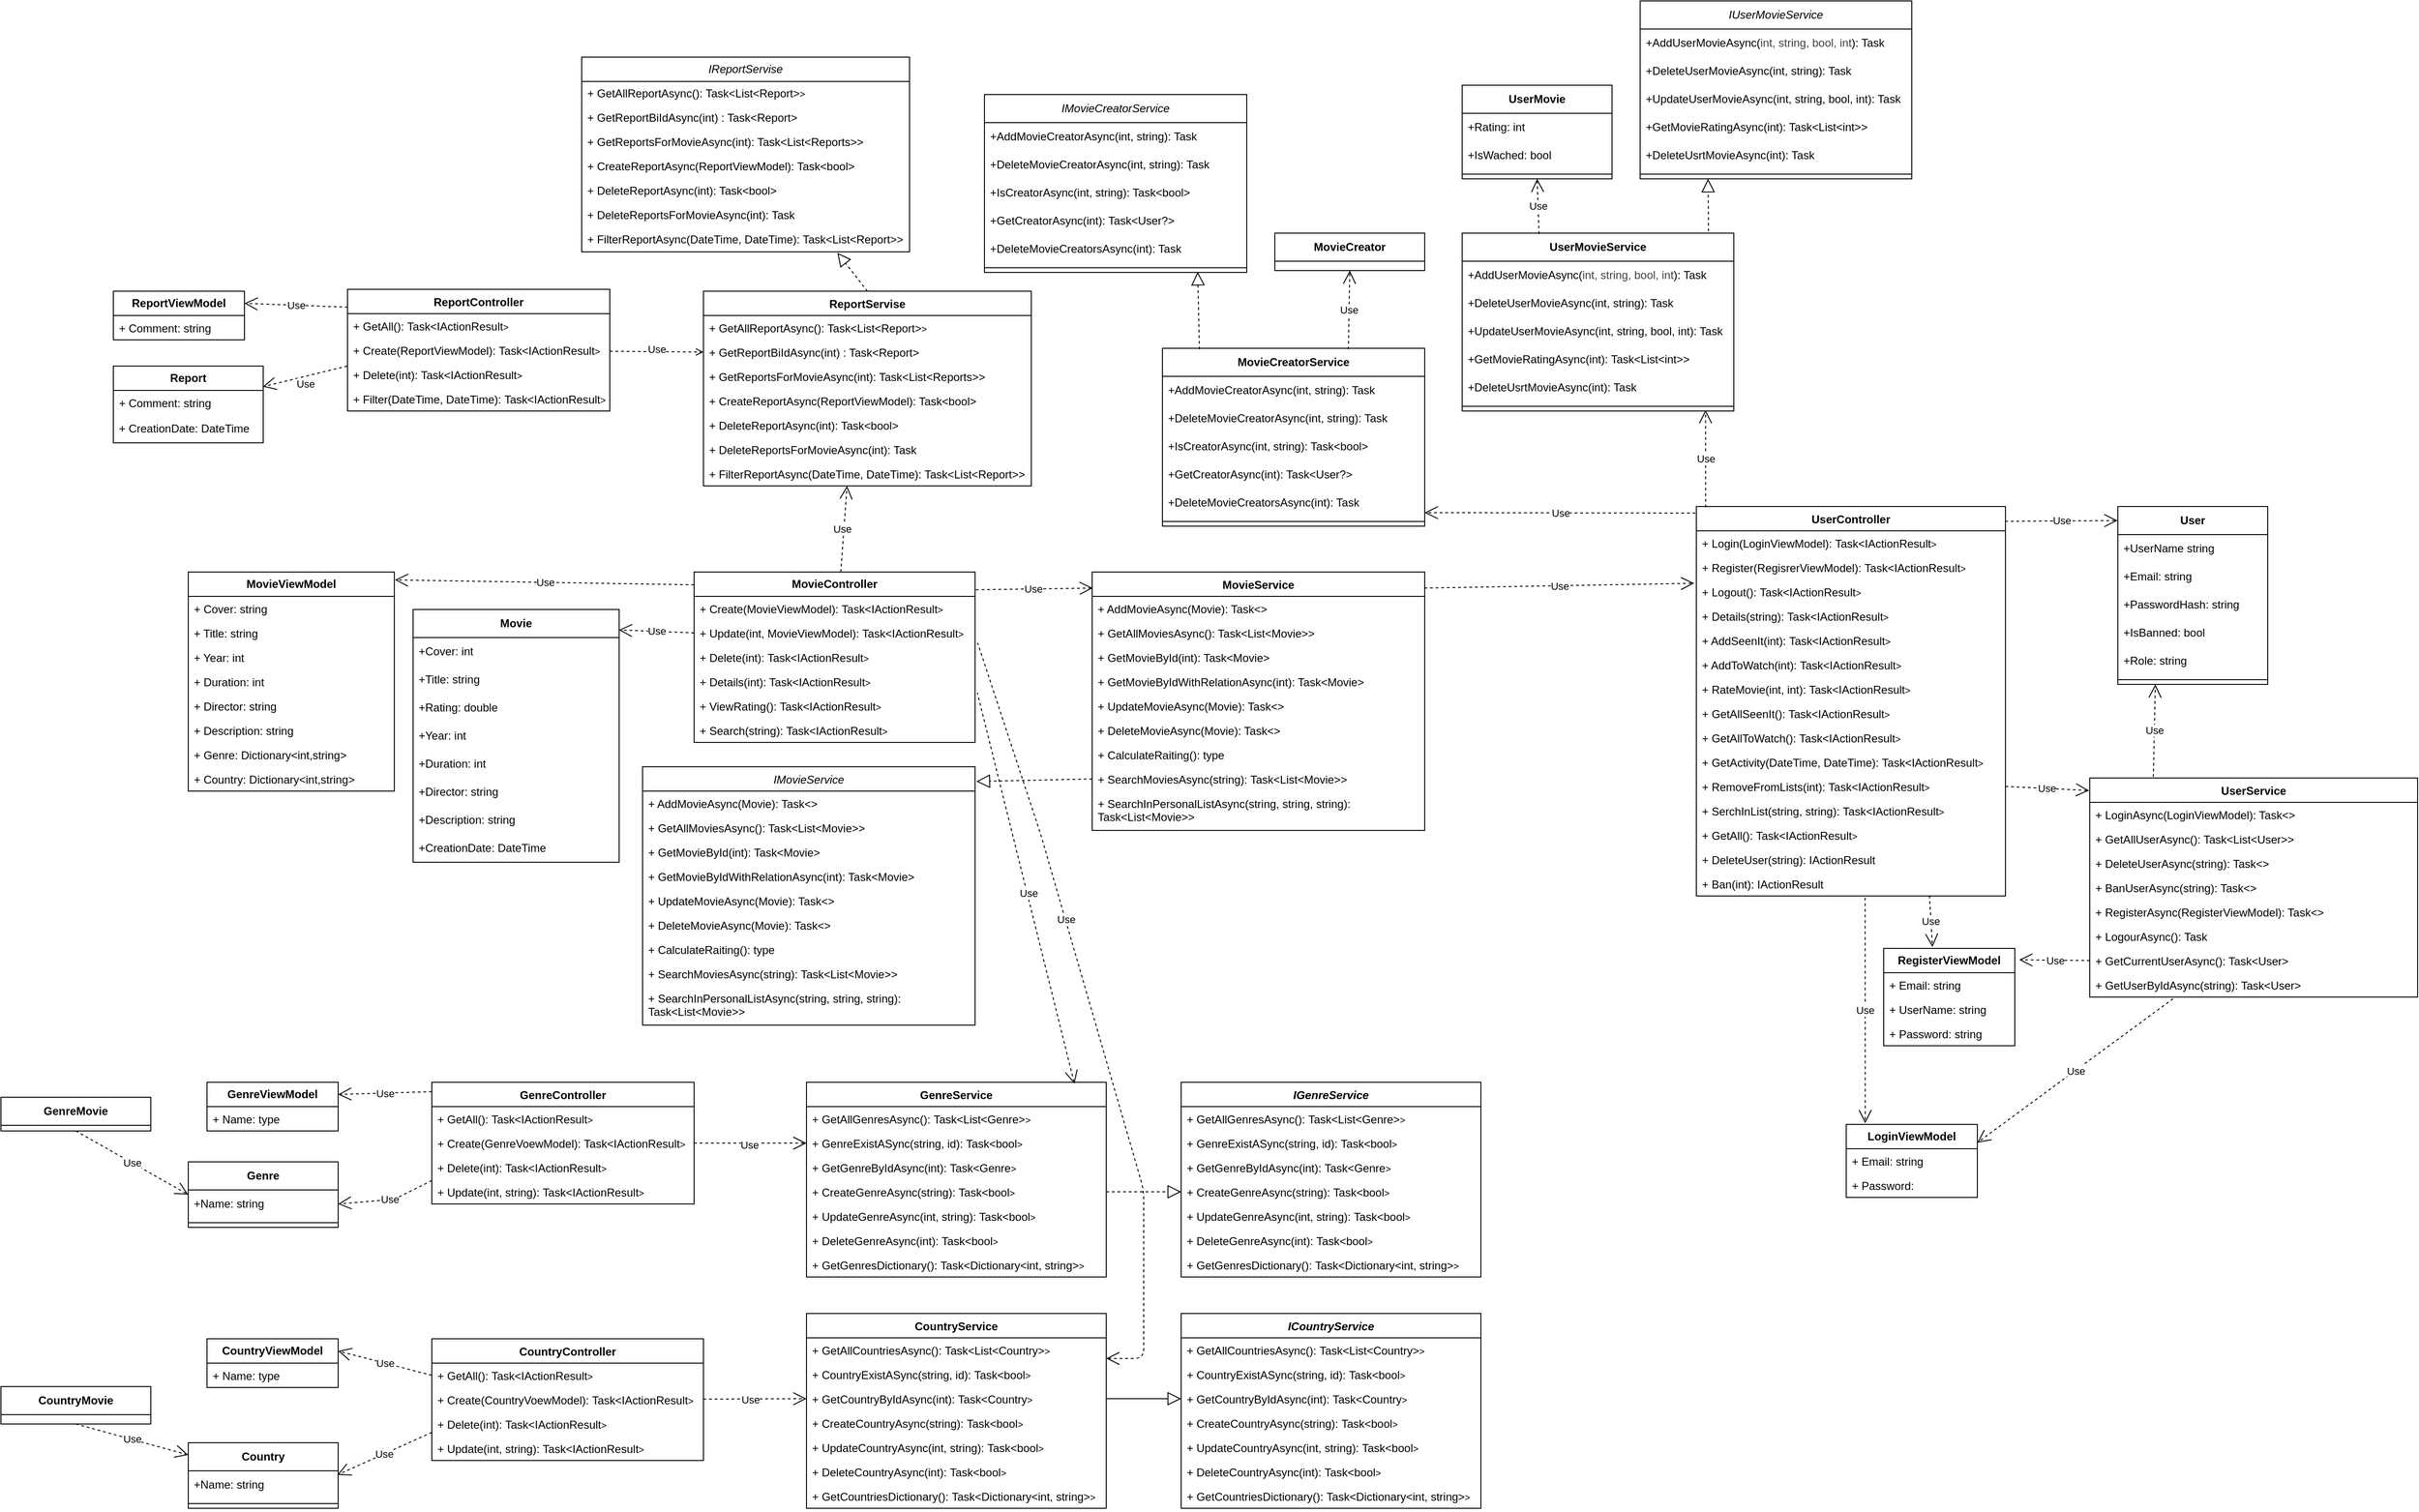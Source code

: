 <mxfile>
    <diagram id="dqAwI21ptG_BoxTXhNec" name="Page-1">
        <mxGraphModel dx="3850" dy="2344" grid="1" gridSize="10" guides="1" tooltips="1" connect="1" arrows="1" fold="1" page="1" pageScale="1" pageWidth="850" pageHeight="1100" math="0" shadow="0" adaptiveColors="simple">
            <root>
                <mxCell id="0"/>
                <mxCell id="1" parent="0"/>
                <mxCell id="2" value="&lt;b&gt;User&lt;/b&gt;" style="swimlane;fontStyle=0;childLayout=stackLayout;horizontal=1;startSize=30;horizontalStack=0;resizeParent=1;resizeParentMax=0;resizeLast=0;collapsible=1;marginBottom=0;whiteSpace=wrap;html=1;" parent="1" vertex="1">
                    <mxGeometry x="200" y="-110" width="160" height="190" as="geometry"/>
                </mxCell>
                <mxCell id="4" value="+UserName string" style="text;strokeColor=none;fillColor=none;align=left;verticalAlign=middle;spacingLeft=4;spacingRight=4;overflow=hidden;points=[[0,0.5],[1,0.5]];portConstraint=eastwest;rotatable=0;whiteSpace=wrap;html=1;" parent="2" vertex="1">
                    <mxGeometry y="30" width="160" height="30" as="geometry"/>
                </mxCell>
                <mxCell id="6" value="+Email: string" style="text;strokeColor=none;fillColor=none;align=left;verticalAlign=middle;spacingLeft=4;spacingRight=4;overflow=hidden;points=[[0,0.5],[1,0.5]];portConstraint=eastwest;rotatable=0;whiteSpace=wrap;html=1;" parent="2" vertex="1">
                    <mxGeometry y="60" width="160" height="30" as="geometry"/>
                </mxCell>
                <mxCell id="5" value="+PasswordHash: string" style="text;strokeColor=none;fillColor=none;align=left;verticalAlign=middle;spacingLeft=4;spacingRight=4;overflow=hidden;points=[[0,0.5],[1,0.5]];portConstraint=eastwest;rotatable=0;whiteSpace=wrap;html=1;" parent="2" vertex="1">
                    <mxGeometry y="90" width="160" height="30" as="geometry"/>
                </mxCell>
                <mxCell id="7" value="+IsBanned: bool" style="text;strokeColor=none;fillColor=none;align=left;verticalAlign=middle;spacingLeft=4;spacingRight=4;overflow=hidden;points=[[0,0.5],[1,0.5]];portConstraint=eastwest;rotatable=0;whiteSpace=wrap;html=1;" parent="2" vertex="1">
                    <mxGeometry y="120" width="160" height="30" as="geometry"/>
                </mxCell>
                <mxCell id="28" value="+Role: string" style="text;strokeColor=none;fillColor=none;align=left;verticalAlign=middle;spacingLeft=4;spacingRight=4;overflow=hidden;points=[[0,0.5],[1,0.5]];portConstraint=eastwest;rotatable=0;whiteSpace=wrap;html=1;" parent="2" vertex="1">
                    <mxGeometry y="150" width="160" height="30" as="geometry"/>
                </mxCell>
                <mxCell id="66" value="" style="line;strokeWidth=1;rotatable=0;dashed=0;labelPosition=right;align=left;verticalAlign=middle;spacingTop=0;spacingLeft=6;points=[];portConstraint=eastwest;" parent="2" vertex="1">
                    <mxGeometry y="180" width="160" height="10" as="geometry"/>
                </mxCell>
                <mxCell id="20" value="&lt;b&gt;UserMovie&lt;/b&gt;" style="swimlane;fontStyle=0;childLayout=stackLayout;horizontal=1;startSize=30;horizontalStack=0;resizeParent=1;resizeParentMax=0;resizeLast=0;collapsible=1;marginBottom=0;whiteSpace=wrap;html=1;" parent="1" vertex="1">
                    <mxGeometry x="-500" y="-560" width="160" height="100" as="geometry"/>
                </mxCell>
                <mxCell id="61" value="+Ra&lt;span style=&quot;background-color: transparent;&quot;&gt;ting: int&lt;/span&gt;" style="text;strokeColor=none;fillColor=none;align=left;verticalAlign=middle;spacingLeft=4;spacingRight=4;overflow=hidden;points=[[0,0.5],[1,0.5]];portConstraint=eastwest;rotatable=0;whiteSpace=wrap;html=1;" parent="20" vertex="1">
                    <mxGeometry y="30" width="160" height="30" as="geometry"/>
                </mxCell>
                <mxCell id="59" value="+IsWached: bool" style="text;strokeColor=none;fillColor=none;align=left;verticalAlign=middle;spacingLeft=4;spacingRight=4;overflow=hidden;points=[[0,0.5],[1,0.5]];portConstraint=eastwest;rotatable=0;whiteSpace=wrap;html=1;" parent="20" vertex="1">
                    <mxGeometry y="60" width="160" height="30" as="geometry"/>
                </mxCell>
                <mxCell id="84" value="" style="line;strokeWidth=1;rotatable=0;dashed=0;labelPosition=right;align=left;verticalAlign=middle;spacingTop=0;spacingLeft=6;points=[];portConstraint=eastwest;" parent="20" vertex="1">
                    <mxGeometry y="90" width="160" height="10" as="geometry"/>
                </mxCell>
                <mxCell id="33" value="&lt;b&gt;Genre&lt;/b&gt;" style="swimlane;fontStyle=0;childLayout=stackLayout;horizontal=1;startSize=30;horizontalStack=0;resizeParent=1;resizeParentMax=0;resizeLast=0;collapsible=1;marginBottom=0;whiteSpace=wrap;html=1;" parent="1" vertex="1">
                    <mxGeometry x="-1860" y="590" width="160" height="70" as="geometry"/>
                </mxCell>
                <mxCell id="35" value="+Name: string" style="text;strokeColor=none;fillColor=none;align=left;verticalAlign=middle;spacingLeft=4;spacingRight=4;overflow=hidden;points=[[0,0.5],[1,0.5]];portConstraint=eastwest;rotatable=0;whiteSpace=wrap;html=1;" parent="33" vertex="1">
                    <mxGeometry y="30" width="160" height="30" as="geometry"/>
                </mxCell>
                <mxCell id="91" value="" style="line;strokeWidth=1;rotatable=0;dashed=0;labelPosition=right;align=left;verticalAlign=middle;spacingTop=0;spacingLeft=6;points=[];portConstraint=eastwest;" parent="33" vertex="1">
                    <mxGeometry y="60" width="160" height="10" as="geometry"/>
                </mxCell>
                <mxCell id="98" value="&lt;b&gt;MovieController&lt;/b&gt;" style="swimlane;fontStyle=0;childLayout=stackLayout;horizontal=1;startSize=26;fillColor=none;horizontalStack=0;resizeParent=1;resizeParentMax=0;resizeLast=0;collapsible=1;marginBottom=0;whiteSpace=wrap;html=1;" parent="1" vertex="1">
                    <mxGeometry x="-1320" y="-40" width="300" height="182" as="geometry"/>
                </mxCell>
                <mxCell id="99" value="+ Create(MovieViewModel):&amp;nbsp;&lt;span style=&quot;color: rgb(0, 0, 0);&quot;&gt;Task&amp;lt;IActionResult&lt;/span&gt;&lt;span style=&quot;font-size: 10px;&quot;&gt;&amp;gt;&lt;/span&gt;" style="text;strokeColor=none;fillColor=none;align=left;verticalAlign=top;spacingLeft=4;spacingRight=4;overflow=hidden;rotatable=0;points=[[0,0.5],[1,0.5]];portConstraint=eastwest;whiteSpace=wrap;html=1;" parent="98" vertex="1">
                    <mxGeometry y="26" width="300" height="26" as="geometry"/>
                </mxCell>
                <mxCell id="101" value="+ Update(int,&amp;nbsp;&lt;span style=&quot;color: rgb(0, 0, 0);&quot;&gt;MovieViewModel&lt;/span&gt;):&amp;nbsp;&lt;span style=&quot;color: rgb(0, 0, 0);&quot;&gt;Task&amp;lt;IActionResult&lt;/span&gt;&lt;span style=&quot;font-size: 10px;&quot;&gt;&amp;gt;&lt;/span&gt;" style="text;strokeColor=none;fillColor=none;align=left;verticalAlign=top;spacingLeft=4;spacingRight=4;overflow=hidden;rotatable=0;points=[[0,0.5],[1,0.5]];portConstraint=eastwest;whiteSpace=wrap;html=1;" parent="98" vertex="1">
                    <mxGeometry y="52" width="300" height="26" as="geometry"/>
                </mxCell>
                <mxCell id="102" value="+ Delete&lt;span style=&quot;font-family: monospace; font-size: 0px; text-wrap-mode: nowrap;&quot;&gt;%3CmxGraphModel%3E%3Croot%3E%3CmxCell%20id%3D%220%22%2F%3E%3CmxCell%20id%3D%221%22%20parent%3D%220%22%2F%3E%3CmxCell%20id%3D%222%22%20value%3D%22%2B%20Update()%3A%20IActionResult%22%20style%3D%22text%3BstrokeColor%3Dnone%3BfillColor%3Dnone%3Balign%3Dleft%3BverticalAlign%3Dtop%3BspacingLeft%3D4%3BspacingRight%3D4%3Boverflow%3Dhidden%3Brotatable%3D0%3Bpoints%3D%5B%5B0%2C0.5%5D%2C%5B1%2C0.5%5D%5D%3BportConstraint%3Deastwest%3BwhiteSpace%3Dwrap%3Bhtml%3D1%3B%22%20vertex%3D%221%22%20parent%3D%221%22%3E%3CmxGeometry%20x%3D%22-800%22%20y%3D%22518%22%20width%3D%22160%22%20height%3D%2226%22%20as%3D%22geometry%22%2F%3E%3C%2FmxCell%3E%3C%2Froot%3E%3C%2FmxGraphModel%3E&lt;/span&gt;(int):&amp;nbsp;&lt;span style=&quot;color: rgb(0, 0, 0);&quot;&gt;Task&amp;lt;IActionResult&lt;/span&gt;&lt;span style=&quot;font-size: 10px;&quot;&gt;&amp;gt;&lt;/span&gt;" style="text;strokeColor=none;fillColor=none;align=left;verticalAlign=top;spacingLeft=4;spacingRight=4;overflow=hidden;rotatable=0;points=[[0,0.5],[1,0.5]];portConstraint=eastwest;whiteSpace=wrap;html=1;" parent="98" vertex="1">
                    <mxGeometry y="78" width="300" height="26" as="geometry"/>
                </mxCell>
                <mxCell id="237" value="+ Details&lt;span style=&quot;font-family: monospace; font-size: 0px; text-wrap-mode: nowrap;&quot;&gt;%3CmxGraphModel%3E%3Croot%3E%3CmxCell%20id%3D%220%22%2F%3E%3CmxCell%20id%3D%221%22%20parent%3D%220%22%2F%3E%3CmxCell%20id%3D%222%22%20value%3D%22%2B%20Update()%3A%20IActionResult%22%20style%3D%22text%3BstrokeColor%3Dnone%3BfillColor%3Dnone%3Balign%3Dleft%3BverticalAlign%3Dtop%3BspacingLeft%3D4%3BspacingRight%3D4%3Boverflow%3Dhidden%3Brotatable%3D0%3Bpoints%3D%5B%5B0%2C0.5%5D%2C%5B1%2C0.5%5D%5D%3BportConstraint%3Deastwest%3BwhiteSpace%3Dwrap%3Bhtml%3D1%3B%22%20vertex%3D%221%22%20parent%3D%221%22%3E%3CmxGeometry%20x%3D%22-800%22%20y%3D%22518%22%20width%3D%22160%22%20height%3D%2226%22%20as%3D%22geometry%22%2F%3E%3C%2FmxCell%3E%3C%2Froot%3E%3C%2FmxGraphModel%3E&lt;/span&gt;(int): Task&amp;lt;IActionResult&lt;span style=&quot;font-size: 10px;&quot;&gt;&amp;gt;&lt;/span&gt;" style="text;strokeColor=none;fillColor=none;align=left;verticalAlign=top;spacingLeft=4;spacingRight=4;overflow=hidden;rotatable=0;points=[[0,0.5],[1,0.5]];portConstraint=eastwest;whiteSpace=wrap;html=1;" parent="98" vertex="1">
                    <mxGeometry y="104" width="300" height="26" as="geometry"/>
                </mxCell>
                <mxCell id="103" value="+ ViewRating():&amp;nbsp;&lt;span style=&quot;color: rgb(0, 0, 0);&quot;&gt;Task&amp;lt;IActionResult&lt;/span&gt;&lt;span style=&quot;font-size: 10px;&quot;&gt;&amp;gt;&lt;/span&gt;" style="text;strokeColor=none;fillColor=none;align=left;verticalAlign=top;spacingLeft=4;spacingRight=4;overflow=hidden;rotatable=0;points=[[0,0.5],[1,0.5]];portConstraint=eastwest;whiteSpace=wrap;html=1;" parent="98" vertex="1">
                    <mxGeometry y="130" width="300" height="26" as="geometry"/>
                </mxCell>
                <mxCell id="104" value="+ Search(string):&amp;nbsp;&lt;span style=&quot;color: rgb(0, 0, 0);&quot;&gt;Task&amp;lt;IActionResult&lt;/span&gt;&lt;span style=&quot;font-size: 10px;&quot;&gt;&amp;gt;&lt;/span&gt;" style="text;strokeColor=none;fillColor=none;align=left;verticalAlign=top;spacingLeft=4;spacingRight=4;overflow=hidden;rotatable=0;points=[[0,0.5],[1,0.5]];portConstraint=eastwest;whiteSpace=wrap;html=1;" parent="98" vertex="1">
                    <mxGeometry y="156" width="300" height="26" as="geometry"/>
                </mxCell>
                <mxCell id="105" value="&lt;b&gt;MovieViewModel&lt;/b&gt;" style="swimlane;fontStyle=0;childLayout=stackLayout;horizontal=1;startSize=26;fillColor=none;horizontalStack=0;resizeParent=1;resizeParentMax=0;resizeLast=0;collapsible=1;marginBottom=0;whiteSpace=wrap;html=1;" parent="1" vertex="1">
                    <mxGeometry x="-1860" y="-40" width="220" height="234" as="geometry"/>
                </mxCell>
                <mxCell id="106" value="+ Cover: string" style="text;strokeColor=none;fillColor=none;align=left;verticalAlign=top;spacingLeft=4;spacingRight=4;overflow=hidden;rotatable=0;points=[[0,0.5],[1,0.5]];portConstraint=eastwest;whiteSpace=wrap;html=1;" parent="105" vertex="1">
                    <mxGeometry y="26" width="220" height="26" as="geometry"/>
                </mxCell>
                <mxCell id="107" value="+ Title: string" style="text;strokeColor=none;fillColor=none;align=left;verticalAlign=top;spacingLeft=4;spacingRight=4;overflow=hidden;rotatable=0;points=[[0,0.5],[1,0.5]];portConstraint=eastwest;whiteSpace=wrap;html=1;" parent="105" vertex="1">
                    <mxGeometry y="52" width="220" height="26" as="geometry"/>
                </mxCell>
                <mxCell id="108" value="+ Year: int" style="text;strokeColor=none;fillColor=none;align=left;verticalAlign=top;spacingLeft=4;spacingRight=4;overflow=hidden;rotatable=0;points=[[0,0.5],[1,0.5]];portConstraint=eastwest;whiteSpace=wrap;html=1;" parent="105" vertex="1">
                    <mxGeometry y="78" width="220" height="26" as="geometry"/>
                </mxCell>
                <mxCell id="112" value="+ Duration: int" style="text;strokeColor=none;fillColor=none;align=left;verticalAlign=top;spacingLeft=4;spacingRight=4;overflow=hidden;rotatable=0;points=[[0,0.5],[1,0.5]];portConstraint=eastwest;whiteSpace=wrap;html=1;" parent="105" vertex="1">
                    <mxGeometry y="104" width="220" height="26" as="geometry"/>
                </mxCell>
                <mxCell id="113" value="+ Director: string" style="text;strokeColor=none;fillColor=none;align=left;verticalAlign=top;spacingLeft=4;spacingRight=4;overflow=hidden;rotatable=0;points=[[0,0.5],[1,0.5]];portConstraint=eastwest;whiteSpace=wrap;html=1;" parent="105" vertex="1">
                    <mxGeometry y="130" width="220" height="26" as="geometry"/>
                </mxCell>
                <mxCell id="114" value="+ Description: string" style="text;strokeColor=none;fillColor=none;align=left;verticalAlign=top;spacingLeft=4;spacingRight=4;overflow=hidden;rotatable=0;points=[[0,0.5],[1,0.5]];portConstraint=eastwest;whiteSpace=wrap;html=1;" parent="105" vertex="1">
                    <mxGeometry y="156" width="220" height="26" as="geometry"/>
                </mxCell>
                <mxCell id="116" value="+ Genre: Dictionary&amp;lt;int,string&amp;gt;" style="text;strokeColor=none;fillColor=none;align=left;verticalAlign=top;spacingLeft=4;spacingRight=4;overflow=hidden;rotatable=0;points=[[0,0.5],[1,0.5]];portConstraint=eastwest;whiteSpace=wrap;html=1;" parent="105" vertex="1">
                    <mxGeometry y="182" width="220" height="26" as="geometry"/>
                </mxCell>
                <mxCell id="117" value="+ Country: Dictionary&amp;lt;int,string&amp;gt;" style="text;strokeColor=none;fillColor=none;align=left;verticalAlign=top;spacingLeft=4;spacingRight=4;overflow=hidden;rotatable=0;points=[[0,0.5],[1,0.5]];portConstraint=eastwest;whiteSpace=wrap;html=1;" parent="105" vertex="1">
                    <mxGeometry y="208" width="220" height="26" as="geometry"/>
                </mxCell>
                <mxCell id="115" value="Use" style="endArrow=open;endSize=12;dashed=1;html=1;exitX=0;exitY=0.075;exitDx=0;exitDy=0;exitPerimeter=0;entryX=1.003;entryY=0.036;entryDx=0;entryDy=0;entryPerimeter=0;" parent="1" source="98" target="105" edge="1">
                    <mxGeometry width="160" relative="1" as="geometry">
                        <mxPoint x="-880" y="370" as="sourcePoint"/>
                        <mxPoint x="-720" y="370" as="targetPoint"/>
                    </mxGeometry>
                </mxCell>
                <mxCell id="120" value="&lt;b&gt;GenreViewModel&lt;/b&gt;" style="swimlane;fontStyle=0;childLayout=stackLayout;horizontal=1;startSize=26;fillColor=none;horizontalStack=0;resizeParent=1;resizeParentMax=0;resizeLast=0;collapsible=1;marginBottom=0;whiteSpace=wrap;html=1;" parent="1" vertex="1">
                    <mxGeometry x="-1840" y="505" width="140" height="52" as="geometry"/>
                </mxCell>
                <mxCell id="121" value="+ Name: type" style="text;strokeColor=none;fillColor=none;align=left;verticalAlign=top;spacingLeft=4;spacingRight=4;overflow=hidden;rotatable=0;points=[[0,0.5],[1,0.5]];portConstraint=eastwest;whiteSpace=wrap;html=1;" parent="120" vertex="1">
                    <mxGeometry y="26" width="140" height="26" as="geometry"/>
                </mxCell>
                <mxCell id="124" value="GenreController" style="swimlane;fontStyle=1;align=center;verticalAlign=top;childLayout=stackLayout;horizontal=1;startSize=26;horizontalStack=0;resizeParent=1;resizeParentMax=0;resizeLast=0;collapsible=1;marginBottom=0;whiteSpace=wrap;html=1;" parent="1" vertex="1">
                    <mxGeometry x="-1600" y="505" width="280" height="130" as="geometry"/>
                </mxCell>
                <mxCell id="129" value="+ GetAll():&amp;nbsp;&lt;span style=&quot;color: rgb(0, 0, 0);&quot;&gt;Task&amp;lt;IActionResult&lt;/span&gt;&lt;span style=&quot;font-size: 10px;&quot;&gt;&amp;gt;&lt;/span&gt;" style="text;strokeColor=none;fillColor=none;align=left;verticalAlign=top;spacingLeft=4;spacingRight=4;overflow=hidden;rotatable=0;points=[[0,0.5],[1,0.5]];portConstraint=eastwest;whiteSpace=wrap;html=1;" parent="124" vertex="1">
                    <mxGeometry y="26" width="280" height="26" as="geometry"/>
                </mxCell>
                <mxCell id="127" value="+ Create(GenreVoewModel):&amp;nbsp;&lt;span style=&quot;color: rgb(0, 0, 0);&quot;&gt;Task&amp;lt;IActionResult&lt;/span&gt;&lt;span style=&quot;font-size: 10px;&quot;&gt;&amp;gt;&lt;/span&gt;" style="text;strokeColor=none;fillColor=none;align=left;verticalAlign=top;spacingLeft=4;spacingRight=4;overflow=hidden;rotatable=0;points=[[0,0.5],[1,0.5]];portConstraint=eastwest;whiteSpace=wrap;html=1;" parent="124" vertex="1">
                    <mxGeometry y="52" width="280" height="26" as="geometry"/>
                </mxCell>
                <mxCell id="130" value="+ Delete(int):&amp;nbsp;&lt;span style=&quot;color: rgb(0, 0, 0);&quot;&gt;Task&amp;lt;IActionResult&lt;/span&gt;&lt;span style=&quot;font-size: 10px;&quot;&gt;&amp;gt;&lt;/span&gt;" style="text;strokeColor=none;fillColor=none;align=left;verticalAlign=top;spacingLeft=4;spacingRight=4;overflow=hidden;rotatable=0;points=[[0,0.5],[1,0.5]];portConstraint=eastwest;whiteSpace=wrap;html=1;" parent="124" vertex="1">
                    <mxGeometry y="78" width="280" height="26" as="geometry"/>
                </mxCell>
                <mxCell id="131" value="+ Update(int, string):&amp;nbsp;&lt;span style=&quot;color: rgb(0, 0, 0);&quot;&gt;Task&amp;lt;IActionResult&lt;/span&gt;&lt;span style=&quot;font-size: 10px;&quot;&gt;&amp;gt;&lt;/span&gt;" style="text;strokeColor=none;fillColor=none;align=left;verticalAlign=top;spacingLeft=4;spacingRight=4;overflow=hidden;rotatable=0;points=[[0,0.5],[1,0.5]];portConstraint=eastwest;whiteSpace=wrap;html=1;" parent="124" vertex="1">
                    <mxGeometry y="104" width="280" height="26" as="geometry"/>
                </mxCell>
                <mxCell id="132" value="Use" style="endArrow=open;endSize=12;dashed=1;html=1;entryX=1;entryY=0.5;entryDx=0;entryDy=0;exitX=0;exitY=0.038;exitDx=0;exitDy=0;exitPerimeter=0;" parent="1" source="131" target="35" edge="1">
                    <mxGeometry x="-0.058" width="160" relative="1" as="geometry">
                        <mxPoint x="-1490" y="640" as="sourcePoint"/>
                        <mxPoint x="-700" y="735" as="targetPoint"/>
                        <Array as="points">
                            <mxPoint x="-1640" y="630"/>
                        </Array>
                        <mxPoint as="offset"/>
                    </mxGeometry>
                </mxCell>
                <mxCell id="134" value="Use" style="endArrow=open;endSize=12;dashed=1;html=1;exitX=0;exitY=0.077;exitDx=0;exitDy=0;exitPerimeter=0;entryX=1;entryY=0.25;entryDx=0;entryDy=0;" parent="1" source="124" target="120" edge="1">
                    <mxGeometry width="160" relative="1" as="geometry">
                        <mxPoint x="-979" y="781" as="sourcePoint"/>
                        <mxPoint x="-920" y="655" as="targetPoint"/>
                    </mxGeometry>
                </mxCell>
                <mxCell id="136" value="&lt;b&gt;Country&lt;/b&gt;" style="swimlane;fontStyle=0;childLayout=stackLayout;horizontal=1;startSize=30;horizontalStack=0;resizeParent=1;resizeParentMax=0;resizeLast=0;collapsible=1;marginBottom=0;whiteSpace=wrap;html=1;" parent="1" vertex="1">
                    <mxGeometry x="-1860" y="890" width="160" height="70" as="geometry"/>
                </mxCell>
                <mxCell id="137" value="+Name: string" style="text;strokeColor=none;fillColor=none;align=left;verticalAlign=middle;spacingLeft=4;spacingRight=4;overflow=hidden;points=[[0,0.5],[1,0.5]];portConstraint=eastwest;rotatable=0;whiteSpace=wrap;html=1;" parent="136" vertex="1">
                    <mxGeometry y="30" width="160" height="30" as="geometry"/>
                </mxCell>
                <mxCell id="138" value="" style="line;strokeWidth=1;rotatable=0;dashed=0;labelPosition=right;align=left;verticalAlign=middle;spacingTop=0;spacingLeft=6;points=[];portConstraint=eastwest;" parent="136" vertex="1">
                    <mxGeometry y="60" width="160" height="10" as="geometry"/>
                </mxCell>
                <mxCell id="139" value="&lt;b&gt;CountryViewModel&lt;/b&gt;" style="swimlane;fontStyle=0;childLayout=stackLayout;horizontal=1;startSize=26;fillColor=none;horizontalStack=0;resizeParent=1;resizeParentMax=0;resizeLast=0;collapsible=1;marginBottom=0;whiteSpace=wrap;html=1;" parent="1" vertex="1">
                    <mxGeometry x="-1840" y="779" width="140" height="52" as="geometry"/>
                </mxCell>
                <mxCell id="140" value="+ Name: type" style="text;strokeColor=none;fillColor=none;align=left;verticalAlign=top;spacingLeft=4;spacingRight=4;overflow=hidden;rotatable=0;points=[[0,0.5],[1,0.5]];portConstraint=eastwest;whiteSpace=wrap;html=1;" parent="139" vertex="1">
                    <mxGeometry y="26" width="140" height="26" as="geometry"/>
                </mxCell>
                <mxCell id="141" value="CountryController" style="swimlane;fontStyle=1;align=center;verticalAlign=top;childLayout=stackLayout;horizontal=1;startSize=26;horizontalStack=0;resizeParent=1;resizeParentMax=0;resizeLast=0;collapsible=1;marginBottom=0;whiteSpace=wrap;html=1;" parent="1" vertex="1">
                    <mxGeometry x="-1600" y="779" width="290" height="130" as="geometry"/>
                </mxCell>
                <mxCell id="143" value="+ GetAll():&amp;nbsp;&lt;span style=&quot;color: rgb(0, 0, 0);&quot;&gt;Task&amp;lt;IActionResult&lt;/span&gt;&lt;span style=&quot;font-size: 10px;&quot;&gt;&amp;gt;&lt;/span&gt;" style="text;strokeColor=none;fillColor=none;align=left;verticalAlign=top;spacingLeft=4;spacingRight=4;overflow=hidden;rotatable=0;points=[[0,0.5],[1,0.5]];portConstraint=eastwest;whiteSpace=wrap;html=1;" parent="141" vertex="1">
                    <mxGeometry y="26" width="290" height="26" as="geometry"/>
                </mxCell>
                <mxCell id="142" value="+ Create(CountryVoewModel):&amp;nbsp;&lt;span style=&quot;color: rgb(0, 0, 0);&quot;&gt;Task&amp;lt;IActionResult&lt;/span&gt;&lt;span style=&quot;font-size: 10px;&quot;&gt;&amp;gt;&lt;/span&gt;" style="text;strokeColor=none;fillColor=none;align=left;verticalAlign=top;spacingLeft=4;spacingRight=4;overflow=hidden;rotatable=0;points=[[0,0.5],[1,0.5]];portConstraint=eastwest;whiteSpace=wrap;html=1;" parent="141" vertex="1">
                    <mxGeometry y="52" width="290" height="26" as="geometry"/>
                </mxCell>
                <mxCell id="144" value="+ Delete(int):&amp;nbsp;&lt;span style=&quot;color: rgb(0, 0, 0);&quot;&gt;Task&amp;lt;IActionResult&lt;/span&gt;&lt;span style=&quot;font-size: 10px;&quot;&gt;&amp;gt;&lt;/span&gt;" style="text;strokeColor=none;fillColor=none;align=left;verticalAlign=top;spacingLeft=4;spacingRight=4;overflow=hidden;rotatable=0;points=[[0,0.5],[1,0.5]];portConstraint=eastwest;whiteSpace=wrap;html=1;" parent="141" vertex="1">
                    <mxGeometry y="78" width="290" height="26" as="geometry"/>
                </mxCell>
                <mxCell id="145" value="+ Update(int, string):&amp;nbsp;&lt;span style=&quot;color: rgb(0, 0, 0);&quot;&gt;Task&amp;lt;IActionResult&lt;/span&gt;&lt;span style=&quot;font-size: 10px;&quot;&gt;&amp;gt;&lt;/span&gt;" style="text;strokeColor=none;fillColor=none;align=left;verticalAlign=top;spacingLeft=4;spacingRight=4;overflow=hidden;rotatable=0;points=[[0,0.5],[1,0.5]];portConstraint=eastwest;whiteSpace=wrap;html=1;" parent="141" vertex="1">
                    <mxGeometry y="104" width="290" height="26" as="geometry"/>
                </mxCell>
                <mxCell id="146" value="Use" style="endArrow=open;endSize=12;dashed=1;html=1;exitX=0;exitY=0.846;exitDx=0;exitDy=0;entryX=0.995;entryY=0.144;entryDx=0;entryDy=0;exitPerimeter=0;entryPerimeter=0;" parent="1" source="144" target="137" edge="1">
                    <mxGeometry width="160" relative="1" as="geometry">
                        <mxPoint x="-650" y="829" as="sourcePoint"/>
                        <mxPoint x="-490" y="829" as="targetPoint"/>
                    </mxGeometry>
                </mxCell>
                <mxCell id="147" value="Use" style="endArrow=open;endSize=12;dashed=1;html=1;exitX=0;exitY=0.5;exitDx=0;exitDy=0;entryX=1;entryY=0.25;entryDx=0;entryDy=0;" parent="1" source="143" target="139" edge="1">
                    <mxGeometry width="160" relative="1" as="geometry">
                        <mxPoint x="-769" y="875" as="sourcePoint"/>
                        <mxPoint x="-200" y="669" as="targetPoint"/>
                    </mxGeometry>
                </mxCell>
                <mxCell id="148" value="&lt;b&gt;LoginViewModel&lt;/b&gt;" style="swimlane;fontStyle=0;childLayout=stackLayout;horizontal=1;startSize=26;fillColor=none;horizontalStack=0;resizeParent=1;resizeParentMax=0;resizeLast=0;collapsible=1;marginBottom=0;whiteSpace=wrap;html=1;" parent="1" vertex="1">
                    <mxGeometry x="-90" y="550" width="140" height="78" as="geometry"/>
                </mxCell>
                <mxCell id="149" value="+ Email: string" style="text;strokeColor=none;fillColor=none;align=left;verticalAlign=top;spacingLeft=4;spacingRight=4;overflow=hidden;rotatable=0;points=[[0,0.5],[1,0.5]];portConstraint=eastwest;whiteSpace=wrap;html=1;" parent="148" vertex="1">
                    <mxGeometry y="26" width="140" height="26" as="geometry"/>
                </mxCell>
                <mxCell id="150" value="+ Password:&amp;nbsp;" style="text;strokeColor=none;fillColor=none;align=left;verticalAlign=top;spacingLeft=4;spacingRight=4;overflow=hidden;rotatable=0;points=[[0,0.5],[1,0.5]];portConstraint=eastwest;whiteSpace=wrap;html=1;" parent="148" vertex="1">
                    <mxGeometry y="52" width="140" height="26" as="geometry"/>
                </mxCell>
                <mxCell id="152" value="&lt;b&gt;RegisterViewModel&lt;/b&gt;" style="swimlane;fontStyle=0;childLayout=stackLayout;horizontal=1;startSize=26;fillColor=none;horizontalStack=0;resizeParent=1;resizeParentMax=0;resizeLast=0;collapsible=1;marginBottom=0;whiteSpace=wrap;html=1;" parent="1" vertex="1">
                    <mxGeometry x="-50" y="362" width="140" height="104" as="geometry"/>
                </mxCell>
                <mxCell id="153" value="+ Email: string&amp;nbsp;" style="text;strokeColor=none;fillColor=none;align=left;verticalAlign=top;spacingLeft=4;spacingRight=4;overflow=hidden;rotatable=0;points=[[0,0.5],[1,0.5]];portConstraint=eastwest;whiteSpace=wrap;html=1;" parent="152" vertex="1">
                    <mxGeometry y="26" width="140" height="26" as="geometry"/>
                </mxCell>
                <mxCell id="154" value="+ UserName: string" style="text;strokeColor=none;fillColor=none;align=left;verticalAlign=top;spacingLeft=4;spacingRight=4;overflow=hidden;rotatable=0;points=[[0,0.5],[1,0.5]];portConstraint=eastwest;whiteSpace=wrap;html=1;" parent="152" vertex="1">
                    <mxGeometry y="52" width="140" height="26" as="geometry"/>
                </mxCell>
                <mxCell id="155" value="+ Password: string" style="text;strokeColor=none;fillColor=none;align=left;verticalAlign=top;spacingLeft=4;spacingRight=4;overflow=hidden;rotatable=0;points=[[0,0.5],[1,0.5]];portConstraint=eastwest;whiteSpace=wrap;html=1;" parent="152" vertex="1">
                    <mxGeometry y="78" width="140" height="26" as="geometry"/>
                </mxCell>
                <mxCell id="156" value="UserController" style="swimlane;fontStyle=1;align=center;verticalAlign=top;childLayout=stackLayout;horizontal=1;startSize=26;horizontalStack=0;resizeParent=1;resizeParentMax=0;resizeLast=0;collapsible=1;marginBottom=0;whiteSpace=wrap;html=1;" parent="1" vertex="1">
                    <mxGeometry x="-250" y="-110" width="330" height="416" as="geometry"/>
                </mxCell>
                <mxCell id="160" value="+ Login(LoginViewModel):&amp;nbsp;&lt;span style=&quot;font-family: monospace; font-size: 0px; text-wrap-mode: nowrap;&quot;&gt;%3CmxGraphModel%3E%3Croot%3E%3CmxCell%20id%3D%220%22%2F%3E%3CmxCell%20id%3D%221%22%20parent%3D%220%22%2F%3E%3CmxCell%20id%3D%222%22%20value%3D%22%2B%20Logout()%3A%20IActionResult%22%20style%3D%22text%3BstrokeColor%3Dnone%3BfillColor%3Dnone%3Balign%3Dleft%3BverticalAlign%3Dtop%3BspacingLeft%3D4%3BspacingRight%3D4%3Boverflow%3Dhidden%3Brotatable%3D0%3Bpoints%3D%5B%5B0%2C0.5%5D%2C%5B1%2C0.5%5D%5D%3BportConstraint%3Deastwest%3BwhiteSpace%3Dwrap%3Bhtml%3D1%3B%22%20vertex%3D%221%22%20parent%3D%221%22%3E%3CmxGeometry%20x%3D%22-240%22%20y%3D%2284%22%20width%3D%22260%22%20height%3D%2226%22%20as%3D%22geometry%22%2F%3E%3C%2FmxCell%3E%3C%2Froot%3E%3C%2FmxGraphModel%3E&lt;/span&gt;&lt;span style=&quot;color: rgb(0, 0, 0);&quot;&gt;Task&amp;lt;IActionResult&lt;/span&gt;&lt;span style=&quot;font-size: 10px;&quot;&gt;&amp;gt;&lt;/span&gt;" style="text;strokeColor=none;fillColor=none;align=left;verticalAlign=top;spacingLeft=4;spacingRight=4;overflow=hidden;rotatable=0;points=[[0,0.5],[1,0.5]];portConstraint=eastwest;whiteSpace=wrap;html=1;" parent="156" vertex="1">
                    <mxGeometry y="26" width="330" height="26" as="geometry"/>
                </mxCell>
                <mxCell id="159" value="+ Register(RegisrerViewModel):&amp;nbsp;&lt;span style=&quot;color: rgb(0, 0, 0);&quot;&gt;Task&amp;lt;IActionResult&lt;/span&gt;&lt;span style=&quot;font-size: 10px;&quot;&gt;&amp;gt;&lt;/span&gt;" style="text;strokeColor=none;fillColor=none;align=left;verticalAlign=top;spacingLeft=4;spacingRight=4;overflow=hidden;rotatable=0;points=[[0,0.5],[1,0.5]];portConstraint=eastwest;whiteSpace=wrap;html=1;" parent="156" vertex="1">
                    <mxGeometry y="52" width="330" height="26" as="geometry"/>
                </mxCell>
                <mxCell id="168" value="+ Logout():&amp;nbsp;&lt;span style=&quot;color: rgb(0, 0, 0);&quot;&gt;Task&amp;lt;IActionResult&lt;/span&gt;&lt;span style=&quot;font-size: 10px;&quot;&gt;&amp;gt;&lt;/span&gt;" style="text;strokeColor=none;fillColor=none;align=left;verticalAlign=top;spacingLeft=4;spacingRight=4;overflow=hidden;rotatable=0;points=[[0,0.5],[1,0.5]];portConstraint=eastwest;whiteSpace=wrap;html=1;" parent="156" vertex="1">
                    <mxGeometry y="78" width="330" height="26" as="geometry"/>
                </mxCell>
                <mxCell id="238" value="+ Details(string):&amp;nbsp;&lt;span style=&quot;color: rgb(0, 0, 0);&quot;&gt;Task&amp;lt;IActionResult&lt;/span&gt;&lt;span style=&quot;font-size: 10px;&quot;&gt;&amp;gt;&lt;/span&gt;" style="text;strokeColor=none;fillColor=none;align=left;verticalAlign=top;spacingLeft=4;spacingRight=4;overflow=hidden;rotatable=0;points=[[0,0.5],[1,0.5]];portConstraint=eastwest;whiteSpace=wrap;html=1;" parent="156" vertex="1">
                    <mxGeometry y="104" width="330" height="26" as="geometry"/>
                </mxCell>
                <mxCell id="167" value="+ AddSeenIt(int):&amp;nbsp;&lt;span style=&quot;color: rgb(0, 0, 0);&quot;&gt;Task&amp;lt;IActionResult&lt;/span&gt;&lt;span style=&quot;font-size: 10px;&quot;&gt;&amp;gt;&lt;/span&gt;" style="text;strokeColor=none;fillColor=none;align=left;verticalAlign=top;spacingLeft=4;spacingRight=4;overflow=hidden;rotatable=0;points=[[0,0.5],[1,0.5]];portConstraint=eastwest;whiteSpace=wrap;html=1;" parent="156" vertex="1">
                    <mxGeometry y="130" width="330" height="26" as="geometry"/>
                </mxCell>
                <mxCell id="166" value="+ AddToWatch(int):&amp;nbsp;&lt;span style=&quot;color: rgb(0, 0, 0);&quot;&gt;Task&amp;lt;IActionResult&lt;/span&gt;&lt;span style=&quot;font-size: 10px;&quot;&gt;&amp;gt;&lt;/span&gt;" style="text;strokeColor=none;fillColor=none;align=left;verticalAlign=top;spacingLeft=4;spacingRight=4;overflow=hidden;rotatable=0;points=[[0,0.5],[1,0.5]];portConstraint=eastwest;whiteSpace=wrap;html=1;" parent="156" vertex="1">
                    <mxGeometry y="156" width="330" height="26" as="geometry"/>
                </mxCell>
                <mxCell id="239" value="+ RateMovie(int, int):&amp;nbsp;&lt;span style=&quot;color: rgb(0, 0, 0);&quot;&gt;Task&amp;lt;IActionResult&lt;/span&gt;&lt;span style=&quot;font-size: 10px;&quot;&gt;&amp;gt;&lt;/span&gt;" style="text;strokeColor=none;fillColor=none;align=left;verticalAlign=top;spacingLeft=4;spacingRight=4;overflow=hidden;rotatable=0;points=[[0,0.5],[1,0.5]];portConstraint=eastwest;whiteSpace=wrap;html=1;" parent="156" vertex="1">
                    <mxGeometry y="182" width="330" height="26" as="geometry"/>
                </mxCell>
                <mxCell id="162" value="+ GetAllSeenIt():&amp;nbsp;&lt;span style=&quot;font-family: monospace; font-size: 0px; text-wrap-mode: nowrap;&quot;&gt;%3CmxGraphModel%3E%3Croot%3E%3CmxCell%20id%3D%220%22%2F%3E%3CmxCell%20id%3D%221%22%20parent%3D%220%22%2F%3E%3CmxCell%20id%3D%222%22%20value%3D%22%2B%20RateMovie(int%2C%20int)%3A%26amp%3Bnbsp%3B%26lt%3Bspan%20style%3D%26quot%3Bcolor%3A%20rgb(0%2C%200%2C%200)%3B%26quot%3B%26gt%3BTask%26amp%3Blt%3BIActionResult%26lt%3B%2Fspan%26gt%3B%26lt%3Bspan%20style%3D%26quot%3Bfont-size%3A%2010px%3B%26quot%3B%26gt%3B%26amp%3Bgt%3B%26lt%3B%2Fspan%26gt%3B%22%20style%3D%22text%3BstrokeColor%3Dnone%3BfillColor%3Dnone%3Balign%3Dleft%3BverticalAlign%3Dtop%3BspacingLeft%3D4%3BspacingRight%3D4%3Boverflow%3Dhidden%3Brotatable%3D0%3Bpoints%3D%5B%5B0%2C0.5%5D%2C%5B1%2C0.5%5D%5D%3BportConstraint%3Deastwest%3BwhiteSpace%3Dwrap%3Bhtml%3D1%3B%22%20vertex%3D%221%22%20parent%3D%221%22%3E%3CmxGeometry%20x%3D%22-240%22%20y%3D%22188%22%20width%3D%22300%22%20height%3D%2226%22%20as%3D%22geometry%22%2F%3E%3C%2FmxCell%3E%3C%2Froot%3E%3C%2FmxGraphModel%3E&lt;/span&gt;&lt;span style=&quot;color: rgb(0, 0, 0);&quot;&gt;Task&amp;lt;IActionResult&lt;/span&gt;&lt;span style=&quot;font-size: 10px;&quot;&gt;&amp;gt;&lt;/span&gt;" style="text;strokeColor=none;fillColor=none;align=left;verticalAlign=top;spacingLeft=4;spacingRight=4;overflow=hidden;rotatable=0;points=[[0,0.5],[1,0.5]];portConstraint=eastwest;whiteSpace=wrap;html=1;" parent="156" vertex="1">
                    <mxGeometry y="208" width="330" height="26" as="geometry"/>
                </mxCell>
                <mxCell id="243" value="+ GetAllToWatch():&amp;nbsp;&lt;span style=&quot;font-family: monospace; font-size: 0px; text-wrap-mode: nowrap;&quot;&gt;%3CmxGraphModel%3E%3Croot%3E%3CmxCell%20id%3D%220%22%2F%3E%3CmxCell%20id%3D%221%22%20parent%3D%220%22%2F%3E%3CmxCell%20id%3D%222%22%20value%3D%22%2B%20RateMovie(int%2C%20int)%3A%26amp%3Bnbsp%3B%26lt%3Bspan%20style%3D%26quot%3Bcolor%3A%20rgb(0%2C%200%2C%200)%3B%26quot%3B%26gt%3BTask%26amp%3Blt%3BIActionResult%26lt%3B%2Fspan%26gt%3B%26lt%3Bspan%20style%3D%26quot%3Bfont-size%3A%2010px%3B%26quot%3B%26gt%3B%26amp%3Bgt%3B%26lt%3B%2Fspan%26gt%3B%22%20style%3D%22text%3BstrokeColor%3Dnone%3BfillColor%3Dnone%3Balign%3Dleft%3BverticalAlign%3Dtop%3BspacingLeft%3D4%3BspacingRight%3D4%3Boverflow%3Dhidden%3Brotatable%3D0%3Bpoints%3D%5B%5B0%2C0.5%5D%2C%5B1%2C0.5%5D%5D%3BportConstraint%3Deastwest%3BwhiteSpace%3Dwrap%3Bhtml%3D1%3B%22%20vertex%3D%221%22%20parent%3D%221%22%3E%3CmxGeometry%20x%3D%22-240%22%20y%3D%22188%22%20width%3D%22300%22%20height%3D%2226%22%20as%3D%22geometry%22%2F%3E%3C%2FmxCell%3E%3C%2Froot%3E%3C%2FmxGraphModel%3E&lt;/span&gt;&lt;span style=&quot;color: rgb(0, 0, 0);&quot;&gt;Task&amp;lt;IActionResult&lt;/span&gt;&lt;span style=&quot;font-size: 10px;&quot;&gt;&amp;gt;&lt;/span&gt;" style="text;strokeColor=none;fillColor=none;align=left;verticalAlign=top;spacingLeft=4;spacingRight=4;overflow=hidden;rotatable=0;points=[[0,0.5],[1,0.5]];portConstraint=eastwest;whiteSpace=wrap;html=1;" parent="156" vertex="1">
                    <mxGeometry y="234" width="330" height="26" as="geometry"/>
                </mxCell>
                <mxCell id="242" value="+ GetActivity(DateTime, DateTime):&amp;nbsp;&lt;span style=&quot;font-family: monospace; font-size: 0px; text-wrap-mode: nowrap;&quot;&gt;%3CmxGraphModel%3E%3Croot%3E%3CmxCell%20id%3D%220%22%2F%3E%3CmxCell%20id%3D%221%22%20parent%3D%220%22%2F%3E%3CmxCell%20id%3D%222%22%20value%3D%22%2B%20RateMovie(int%2C%20int)%3A%26amp%3Bnbsp%3B%26lt%3Bspan%20style%3D%26quot%3Bcolor%3A%20rgb(0%2C%200%2C%200)%3B%26quot%3B%26gt%3BTask%26amp%3Blt%3BIActionResult%26lt%3B%2Fspan%26gt%3B%26lt%3Bspan%20style%3D%26quot%3Bfont-size%3A%2010px%3B%26quot%3B%26gt%3B%26amp%3Bgt%3B%26lt%3B%2Fspan%26gt%3B%22%20style%3D%22text%3BstrokeColor%3Dnone%3BfillColor%3Dnone%3Balign%3Dleft%3BverticalAlign%3Dtop%3BspacingLeft%3D4%3BspacingRight%3D4%3Boverflow%3Dhidden%3Brotatable%3D0%3Bpoints%3D%5B%5B0%2C0.5%5D%2C%5B1%2C0.5%5D%5D%3BportConstraint%3Deastwest%3BwhiteSpace%3Dwrap%3Bhtml%3D1%3B%22%20vertex%3D%221%22%20parent%3D%221%22%3E%3CmxGeometry%20x%3D%22-240%22%20y%3D%22188%22%20width%3D%22300%22%20height%3D%2226%22%20as%3D%22geometry%22%2F%3E%3C%2FmxCell%3E%3C%2Froot%3E%3C%2FmxGraphModel%3E&lt;/span&gt;&lt;span style=&quot;color: rgb(0, 0, 0);&quot;&gt;Task&amp;lt;IActionResult&lt;/span&gt;&lt;span style=&quot;font-size: 10px;&quot;&gt;&amp;gt;&lt;/span&gt;" style="text;strokeColor=none;fillColor=none;align=left;verticalAlign=top;spacingLeft=4;spacingRight=4;overflow=hidden;rotatable=0;points=[[0,0.5],[1,0.5]];portConstraint=eastwest;whiteSpace=wrap;html=1;" parent="156" vertex="1">
                    <mxGeometry y="260" width="330" height="26" as="geometry"/>
                </mxCell>
                <mxCell id="240" value="+ RemoveFromLists(int):&amp;nbsp;&lt;span style=&quot;color: rgb(0, 0, 0);&quot;&gt;Task&amp;lt;IActionResult&lt;/span&gt;&lt;span style=&quot;font-size: 10px;&quot;&gt;&amp;gt;&lt;/span&gt;" style="text;strokeColor=none;fillColor=none;align=left;verticalAlign=top;spacingLeft=4;spacingRight=4;overflow=hidden;rotatable=0;points=[[0,0.5],[1,0.5]];portConstraint=eastwest;whiteSpace=wrap;html=1;" parent="156" vertex="1">
                    <mxGeometry y="286" width="330" height="26" as="geometry"/>
                </mxCell>
                <mxCell id="244" value="+ SerchInList(string, string):&amp;nbsp;&lt;span style=&quot;color: rgb(0, 0, 0);&quot;&gt;Task&amp;lt;IActionResult&lt;/span&gt;&lt;span style=&quot;font-size: 10px;&quot;&gt;&amp;gt;&lt;/span&gt;" style="text;strokeColor=none;fillColor=none;align=left;verticalAlign=top;spacingLeft=4;spacingRight=4;overflow=hidden;rotatable=0;points=[[0,0.5],[1,0.5]];portConstraint=eastwest;whiteSpace=wrap;html=1;" parent="156" vertex="1">
                    <mxGeometry y="312" width="330" height="26" as="geometry"/>
                </mxCell>
                <mxCell id="241" value="+ GetAll():&amp;nbsp;&lt;span style=&quot;font-family: monospace; font-size: 0px; text-wrap-mode: nowrap;&quot;&gt;%3CmxGraphModel%3E%3Croot%3E%3CmxCell%20id%3D%220%22%2F%3E%3CmxCell%20id%3D%221%22%20parent%3D%220%22%2F%3E%3CmxCell%20id%3D%222%22%20value%3D%22%2B%20RateMovie(int%2C%20int)%3A%26amp%3Bnbsp%3B%26lt%3Bspan%20style%3D%26quot%3Bcolor%3A%20rgb(0%2C%200%2C%200)%3B%26quot%3B%26gt%3BTask%26amp%3Blt%3BIActionResult%26lt%3B%2Fspan%26gt%3B%26lt%3Bspan%20style%3D%26quot%3Bfont-size%3A%2010px%3B%26quot%3B%26gt%3B%26amp%3Bgt%3B%26lt%3B%2Fspan%26gt%3B%22%20style%3D%22text%3BstrokeColor%3Dnone%3BfillColor%3Dnone%3Balign%3Dleft%3BverticalAlign%3Dtop%3BspacingLeft%3D4%3BspacingRight%3D4%3Boverflow%3Dhidden%3Brotatable%3D0%3Bpoints%3D%5B%5B0%2C0.5%5D%2C%5B1%2C0.5%5D%5D%3BportConstraint%3Deastwest%3BwhiteSpace%3Dwrap%3Bhtml%3D1%3B%22%20vertex%3D%221%22%20parent%3D%221%22%3E%3CmxGeometry%20x%3D%22-240%22%20y%3D%22188%22%20width%3D%22300%22%20height%3D%2226%22%20as%3D%22geometry%22%2F%3E%3C%2FmxCell%3E%3C%2Froot%3E%3C%2FmxGraphModel%3E&lt;/span&gt;&lt;span style=&quot;color: rgb(0, 0, 0);&quot;&gt;Task&amp;lt;IActionResult&lt;/span&gt;&lt;span style=&quot;font-size: 10px;&quot;&gt;&amp;gt;&lt;/span&gt;" style="text;strokeColor=none;fillColor=none;align=left;verticalAlign=top;spacingLeft=4;spacingRight=4;overflow=hidden;rotatable=0;points=[[0,0.5],[1,0.5]];portConstraint=eastwest;whiteSpace=wrap;html=1;" parent="156" vertex="1">
                    <mxGeometry y="338" width="330" height="26" as="geometry"/>
                </mxCell>
                <mxCell id="164" value="+ DeleteUser(string): IActionResult" style="text;strokeColor=none;fillColor=none;align=left;verticalAlign=top;spacingLeft=4;spacingRight=4;overflow=hidden;rotatable=0;points=[[0,0.5],[1,0.5]];portConstraint=eastwest;whiteSpace=wrap;html=1;" parent="156" vertex="1">
                    <mxGeometry y="364" width="330" height="26" as="geometry"/>
                </mxCell>
                <mxCell id="165" value="+ Ban(int): IActionResult" style="text;strokeColor=none;fillColor=none;align=left;verticalAlign=top;spacingLeft=4;spacingRight=4;overflow=hidden;rotatable=0;points=[[0,0.5],[1,0.5]];portConstraint=eastwest;whiteSpace=wrap;html=1;" parent="156" vertex="1">
                    <mxGeometry y="390" width="330" height="26" as="geometry"/>
                </mxCell>
                <mxCell id="172" value="Use" style="endArrow=open;endSize=12;dashed=1;html=1;entryX=0.372;entryY=-0.015;entryDx=0;entryDy=0;entryPerimeter=0;exitX=0.754;exitY=0.984;exitDx=0;exitDy=0;exitPerimeter=0;" parent="1" source="165" target="152" edge="1">
                    <mxGeometry width="160" relative="1" as="geometry">
                        <mxPoint x="60" y="310" as="sourcePoint"/>
                        <mxPoint x="320" y="-28" as="targetPoint"/>
                    </mxGeometry>
                </mxCell>
                <mxCell id="173" value="Use" style="endArrow=open;endSize=12;dashed=1;html=1;exitX=0.546;exitY=1.071;exitDx=0;exitDy=0;exitPerimeter=0;entryX=0.145;entryY=-0.016;entryDx=0;entryDy=0;entryPerimeter=0;" parent="1" source="165" target="148" edge="1">
                    <mxGeometry width="160" relative="1" as="geometry">
                        <mxPoint x="171" y="-14" as="sourcePoint"/>
                        <mxPoint x="-41" y="590" as="targetPoint"/>
                    </mxGeometry>
                </mxCell>
                <mxCell id="174" value="Use" style="endArrow=open;endSize=12;dashed=1;html=1;exitX=0.999;exitY=0.038;exitDx=0;exitDy=0;entryX=-0.002;entryY=0.079;entryDx=0;entryDy=0;exitPerimeter=0;entryPerimeter=0;" parent="1" source="156" target="2" edge="1">
                    <mxGeometry width="160" relative="1" as="geometry">
                        <mxPoint x="-59" y="146" as="sourcePoint"/>
                        <mxPoint x="39" y="103" as="targetPoint"/>
                    </mxGeometry>
                </mxCell>
                <mxCell id="177" value="&lt;b&gt;GenreMovie&lt;/b&gt;" style="swimlane;fontStyle=0;childLayout=stackLayout;horizontal=1;startSize=30;horizontalStack=0;resizeParent=1;resizeParentMax=0;resizeLast=0;collapsible=1;marginBottom=0;whiteSpace=wrap;html=1;" parent="1" vertex="1">
                    <mxGeometry x="-2060" y="521" width="160" height="36" as="geometry"/>
                </mxCell>
                <mxCell id="180" value="&lt;b&gt;CountryMovie&lt;/b&gt;" style="swimlane;fontStyle=0;childLayout=stackLayout;horizontal=1;startSize=30;horizontalStack=0;resizeParent=1;resizeParentMax=0;resizeLast=0;collapsible=1;marginBottom=0;whiteSpace=wrap;html=1;" parent="1" vertex="1">
                    <mxGeometry x="-2060" y="830" width="160" height="40" as="geometry"/>
                </mxCell>
                <mxCell id="183" value="Use" style="endArrow=open;endSize=12;dashed=1;html=1;exitX=0.5;exitY=1;exitDx=0;exitDy=0;entryX=0;entryY=0.167;entryDx=0;entryDy=0;entryPerimeter=0;" parent="1" source="177" target="35" edge="1">
                    <mxGeometry width="160" relative="1" as="geometry">
                        <mxPoint x="-899" y="262" as="sourcePoint"/>
                        <mxPoint x="-741" y="261" as="targetPoint"/>
                    </mxGeometry>
                </mxCell>
                <mxCell id="184" value="Use" style="endArrow=open;endSize=12;dashed=1;html=1;exitX=0.5;exitY=1;exitDx=0;exitDy=0;" parent="1" source="180" target="136" edge="1">
                    <mxGeometry width="160" relative="1" as="geometry">
                        <mxPoint x="-979" y="312" as="sourcePoint"/>
                        <mxPoint x="-821" y="311" as="targetPoint"/>
                    </mxGeometry>
                </mxCell>
                <mxCell id="185" value="MovieService" style="swimlane;fontStyle=1;align=center;verticalAlign=top;childLayout=stackLayout;horizontal=1;startSize=26;horizontalStack=0;resizeParent=1;resizeParentMax=0;resizeLast=0;collapsible=1;marginBottom=0;whiteSpace=wrap;html=1;" parent="1" vertex="1">
                    <mxGeometry x="-895" y="-40" width="355" height="276" as="geometry"/>
                </mxCell>
                <mxCell id="188" value="+ AddMovie&lt;span style=&quot;font-family: monospace; font-size: 0px; text-wrap-mode: nowrap;&quot;&gt;%3CmxGraphModel%3E%3Croot%3E%3CmxCell%20id%3D%220%22%2F%3E%3CmxCell%20id%3D%221%22%20parent%3D%220%22%2F%3E%3CmxCell%20id%3D%222%22%20value%3D%22%2B%20CalculateRaiting()%3A%20type%22%20style%3D%22text%3BstrokeColor%3Dnone%3BfillColor%3Dnone%3Balign%3Dleft%3BverticalAlign%3Dtop%3BspacingLeft%3D4%3BspacingRight%3D4%3Boverflow%3Dhidden%3Brotatable%3D0%3Bpoints%3D%5B%5B0%2C0.5%5D%2C%5B1%2C0.5%5D%5D%3BportConstraint%3Deastwest%3BwhiteSpace%3Dwrap%3Bhtml%3D1%3B%22%20vertex%3D%221%22%20parent%3D%221%22%3E%3CmxGeometry%20x%3D%22-1115%22%20y%3D%22356%22%20width%3D%22250%22%20height%3D%2226%22%20as%3D%22geometry%22%2F%3E%3C%2FmxCell%3E%3C%2Froot%3E%3C%2FmxGraphModel%3E&lt;/span&gt;Async(Movie): Task&amp;lt;&amp;gt;" style="text;strokeColor=none;fillColor=none;align=left;verticalAlign=top;spacingLeft=4;spacingRight=4;overflow=hidden;rotatable=0;points=[[0,0.5],[1,0.5]];portConstraint=eastwest;whiteSpace=wrap;html=1;" parent="185" vertex="1">
                    <mxGeometry y="26" width="355" height="26" as="geometry"/>
                </mxCell>
                <mxCell id="250" value="&lt;span style=&quot;color: rgb(0, 0, 0);&quot;&gt;+ GetAllMoviesAsync(): Task&amp;lt;List&amp;lt;Movie&amp;gt;&amp;gt;&lt;/span&gt;" style="text;strokeColor=none;fillColor=none;align=left;verticalAlign=top;spacingLeft=4;spacingRight=4;overflow=hidden;rotatable=0;points=[[0,0.5],[1,0.5]];portConstraint=eastwest;whiteSpace=wrap;html=1;" parent="185" vertex="1">
                    <mxGeometry y="52" width="355" height="26" as="geometry"/>
                </mxCell>
                <mxCell id="251" value="&lt;span style=&quot;color: rgb(0, 0, 0);&quot;&gt;+ GetMovieById(int): Task&amp;lt;Movie&amp;gt;&lt;/span&gt;" style="text;strokeColor=none;fillColor=none;align=left;verticalAlign=top;spacingLeft=4;spacingRight=4;overflow=hidden;rotatable=0;points=[[0,0.5],[1,0.5]];portConstraint=eastwest;whiteSpace=wrap;html=1;" parent="185" vertex="1">
                    <mxGeometry y="78" width="355" height="26" as="geometry"/>
                </mxCell>
                <mxCell id="253" value="&lt;span style=&quot;color: rgb(0, 0, 0);&quot;&gt;+ GetMovieByIdWithRelationAsync(int): Task&amp;lt;Movie&amp;gt;&lt;/span&gt;" style="text;strokeColor=none;fillColor=none;align=left;verticalAlign=top;spacingLeft=4;spacingRight=4;overflow=hidden;rotatable=0;points=[[0,0.5],[1,0.5]];portConstraint=eastwest;whiteSpace=wrap;html=1;" parent="185" vertex="1">
                    <mxGeometry y="104" width="355" height="26" as="geometry"/>
                </mxCell>
                <mxCell id="255" value="+ UpdateMovieAsync(Movie): Task&amp;lt;&amp;gt;" style="text;strokeColor=none;fillColor=none;align=left;verticalAlign=top;spacingLeft=4;spacingRight=4;overflow=hidden;rotatable=0;points=[[0,0.5],[1,0.5]];portConstraint=eastwest;whiteSpace=wrap;html=1;" parent="185" vertex="1">
                    <mxGeometry y="130" width="355" height="26" as="geometry"/>
                </mxCell>
                <mxCell id="256" value="+ DeleteMovieAsync(Movie): Task&amp;lt;&amp;gt;" style="text;strokeColor=none;fillColor=none;align=left;verticalAlign=top;spacingLeft=4;spacingRight=4;overflow=hidden;rotatable=0;points=[[0,0.5],[1,0.5]];portConstraint=eastwest;whiteSpace=wrap;html=1;" parent="185" vertex="1">
                    <mxGeometry y="156" width="355" height="26" as="geometry"/>
                </mxCell>
                <mxCell id="246" value="+ CalculateRaiting(): type" style="text;strokeColor=none;fillColor=none;align=left;verticalAlign=top;spacingLeft=4;spacingRight=4;overflow=hidden;rotatable=0;points=[[0,0.5],[1,0.5]];portConstraint=eastwest;whiteSpace=wrap;html=1;" parent="185" vertex="1">
                    <mxGeometry y="182" width="355" height="26" as="geometry"/>
                </mxCell>
                <mxCell id="258" value="&lt;span style=&quot;color: rgb(0, 0, 0);&quot;&gt;+ SearchMoviesAsync(string): Task&amp;lt;List&amp;lt;Movie&amp;gt;&amp;gt;&lt;/span&gt;" style="text;strokeColor=none;fillColor=none;align=left;verticalAlign=top;spacingLeft=4;spacingRight=4;overflow=hidden;rotatable=0;points=[[0,0.5],[1,0.5]];portConstraint=eastwest;whiteSpace=wrap;html=1;" parent="185" vertex="1">
                    <mxGeometry y="208" width="355" height="26" as="geometry"/>
                </mxCell>
                <mxCell id="259" value="&lt;span style=&quot;color: rgb(0, 0, 0);&quot;&gt;+ SearchInPersonalListAsync(string, string, string): Task&amp;lt;List&amp;lt;Movie&amp;gt;&amp;gt;&lt;/span&gt;" style="text;strokeColor=none;fillColor=none;align=left;verticalAlign=top;spacingLeft=4;spacingRight=4;overflow=hidden;rotatable=0;points=[[0,0.5],[1,0.5]];portConstraint=eastwest;whiteSpace=wrap;html=1;" parent="185" vertex="1">
                    <mxGeometry y="234" width="355" height="42" as="geometry"/>
                </mxCell>
                <mxCell id="196" value="UserService" style="swimlane;fontStyle=1;align=center;verticalAlign=top;childLayout=stackLayout;horizontal=1;startSize=26;horizontalStack=0;resizeParent=1;resizeParentMax=0;resizeLast=0;collapsible=1;marginBottom=0;whiteSpace=wrap;html=1;" parent="1" vertex="1">
                    <mxGeometry x="170" y="180" width="350" height="234" as="geometry"/>
                </mxCell>
                <mxCell id="260" value="+ LoginAsync(LoginViewModel): Task&amp;lt;&amp;gt;" style="text;strokeColor=none;fillColor=none;align=left;verticalAlign=top;spacingLeft=4;spacingRight=4;overflow=hidden;rotatable=0;points=[[0,0.5],[1,0.5]];portConstraint=eastwest;whiteSpace=wrap;html=1;" parent="196" vertex="1">
                    <mxGeometry y="26" width="350" height="26" as="geometry"/>
                </mxCell>
                <mxCell id="261" value="+ GetAllUserAsync(): Task&amp;lt;List&amp;lt;User&amp;gt;&amp;gt;" style="text;strokeColor=none;fillColor=none;align=left;verticalAlign=top;spacingLeft=4;spacingRight=4;overflow=hidden;rotatable=0;points=[[0,0.5],[1,0.5]];portConstraint=eastwest;whiteSpace=wrap;html=1;" parent="196" vertex="1">
                    <mxGeometry y="52" width="350" height="26" as="geometry"/>
                </mxCell>
                <mxCell id="262" value="+ DeleteUserAsync(string): Task&amp;lt;&amp;gt;" style="text;strokeColor=none;fillColor=none;align=left;verticalAlign=top;spacingLeft=4;spacingRight=4;overflow=hidden;rotatable=0;points=[[0,0.5],[1,0.5]];portConstraint=eastwest;whiteSpace=wrap;html=1;" parent="196" vertex="1">
                    <mxGeometry y="78" width="350" height="26" as="geometry"/>
                </mxCell>
                <mxCell id="263" value="+ BanUserAsync(string): Task&amp;lt;&amp;gt;" style="text;strokeColor=none;fillColor=none;align=left;verticalAlign=top;spacingLeft=4;spacingRight=4;overflow=hidden;rotatable=0;points=[[0,0.5],[1,0.5]];portConstraint=eastwest;whiteSpace=wrap;html=1;" parent="196" vertex="1">
                    <mxGeometry y="104" width="350" height="26" as="geometry"/>
                </mxCell>
                <mxCell id="264" value="+ RegisterAsync(RegisterViewModel): Task&amp;lt;&amp;gt;" style="text;strokeColor=none;fillColor=none;align=left;verticalAlign=top;spacingLeft=4;spacingRight=4;overflow=hidden;rotatable=0;points=[[0,0.5],[1,0.5]];portConstraint=eastwest;whiteSpace=wrap;html=1;" parent="196" vertex="1">
                    <mxGeometry y="130" width="350" height="26" as="geometry"/>
                </mxCell>
                <mxCell id="265" value="+ LogourAsync(): Task" style="text;strokeColor=none;fillColor=none;align=left;verticalAlign=top;spacingLeft=4;spacingRight=4;overflow=hidden;rotatable=0;points=[[0,0.5],[1,0.5]];portConstraint=eastwest;whiteSpace=wrap;html=1;" parent="196" vertex="1">
                    <mxGeometry y="156" width="350" height="26" as="geometry"/>
                </mxCell>
                <mxCell id="266" value="+ GetCurrentUserAsync(): Task&amp;lt;User&amp;gt;" style="text;strokeColor=none;fillColor=none;align=left;verticalAlign=top;spacingLeft=4;spacingRight=4;overflow=hidden;rotatable=0;points=[[0,0.5],[1,0.5]];portConstraint=eastwest;whiteSpace=wrap;html=1;" parent="196" vertex="1">
                    <mxGeometry y="182" width="350" height="26" as="geometry"/>
                </mxCell>
                <mxCell id="407" value="+ GetUserByIdAsync(string): Task&amp;lt;User&amp;gt;" style="text;strokeColor=none;fillColor=none;align=left;verticalAlign=top;spacingLeft=4;spacingRight=4;overflow=hidden;rotatable=0;points=[[0,0.5],[1,0.5]];portConstraint=eastwest;whiteSpace=wrap;html=1;" vertex="1" parent="196">
                    <mxGeometry y="208" width="350" height="26" as="geometry"/>
                </mxCell>
                <mxCell id="200" value="Use" style="endArrow=open;endSize=12;dashed=1;html=1;exitX=0.194;exitY=-0.005;exitDx=0;exitDy=0;exitPerimeter=0;entryX=0.25;entryY=1;entryDx=0;entryDy=0;" parent="1" source="196" target="2" edge="1">
                    <mxGeometry width="160" relative="1" as="geometry">
                        <mxPoint x="-760" y="385" as="sourcePoint"/>
                        <mxPoint x="200" y="-140" as="targetPoint"/>
                    </mxGeometry>
                </mxCell>
                <mxCell id="202" value="Use" style="endArrow=open;endSize=12;dashed=1;html=1;exitX=1;exitY=0.5;exitDx=0;exitDy=0;entryX=-0.002;entryY=0.057;entryDx=0;entryDy=0;entryPerimeter=0;" parent="1" source="240" target="196" edge="1">
                    <mxGeometry width="160" relative="1" as="geometry">
                        <mxPoint x="-461" y="191" as="sourcePoint"/>
                        <mxPoint x="180" y="187" as="targetPoint"/>
                    </mxGeometry>
                </mxCell>
                <mxCell id="204" value="&lt;b&gt;Report&lt;/b&gt;" style="swimlane;fontStyle=0;childLayout=stackLayout;horizontal=1;startSize=26;fillColor=none;horizontalStack=0;resizeParent=1;resizeParentMax=0;resizeLast=0;collapsible=1;marginBottom=0;whiteSpace=wrap;html=1;" parent="1" vertex="1">
                    <mxGeometry x="-1940" y="-260" width="160" height="82" as="geometry"/>
                </mxCell>
                <mxCell id="205" value="+ Comment: string&amp;nbsp;" style="text;strokeColor=none;fillColor=none;align=left;verticalAlign=top;spacingLeft=4;spacingRight=4;overflow=hidden;rotatable=0;points=[[0,0.5],[1,0.5]];portConstraint=eastwest;whiteSpace=wrap;html=1;" parent="204" vertex="1">
                    <mxGeometry y="26" width="160" height="26" as="geometry"/>
                </mxCell>
                <mxCell id="209" value="+ CreationDate: DateTime" style="text;strokeColor=none;fillColor=none;align=left;verticalAlign=middle;spacingLeft=4;spacingRight=4;overflow=hidden;points=[[0,0.5],[1,0.5]];portConstraint=eastwest;rotatable=0;whiteSpace=wrap;html=1;" parent="204" vertex="1">
                    <mxGeometry y="52" width="160" height="30" as="geometry"/>
                </mxCell>
                <mxCell id="331" style="edgeStyle=none;html=1;entryX=0;entryY=0.5;entryDx=0;entryDy=0;dashed=1;endArrow=open;endFill=0;" edge="1" parent="1" source="214" target="325">
                    <mxGeometry relative="1" as="geometry"/>
                </mxCell>
                <mxCell id="332" value="Use" style="edgeLabel;html=1;align=center;verticalAlign=middle;resizable=0;points=[];" vertex="1" connectable="0" parent="331">
                    <mxGeometry x="-0.014" y="3" relative="1" as="geometry">
                        <mxPoint as="offset"/>
                    </mxGeometry>
                </mxCell>
                <mxCell id="214" value="ReportController&lt;div&gt;&lt;br&gt;&lt;/div&gt;" style="swimlane;fontStyle=1;align=center;verticalAlign=top;childLayout=stackLayout;horizontal=1;startSize=26;horizontalStack=0;resizeParent=1;resizeParentMax=0;resizeLast=0;collapsible=1;marginBottom=0;whiteSpace=wrap;html=1;" parent="1" vertex="1">
                    <mxGeometry x="-1690" y="-342" width="280" height="130" as="geometry"/>
                </mxCell>
                <mxCell id="219" value="+ GetAll():&amp;nbsp;&lt;span style=&quot;color: rgb(0, 0, 0);&quot;&gt;Task&amp;lt;IActionResult&lt;/span&gt;&lt;span style=&quot;font-size: 10px;&quot;&gt;&amp;gt;&lt;/span&gt;&lt;span style=&quot;font-family: monospace; font-size: 0px; text-wrap-mode: nowrap;&quot;&gt;%3CmxGraphModel%3E%3Croot%3E%3CmxCell%20id%3D%220%22%2F%3E%3CmxCell%20id%3D%221%22%20parent%3D%220%22%2F%3E%3CmxCell%20id%3D%222%22%20value%3D%22%2BCreationDate%3A%20DateTime%22%20style%3D%22text%3BstrokeColor%3Dnone%3BfillColor%3Dnone%3Balign%3Dleft%3BverticalAlign%3Dmiddle%3BspacingLeft%3D4%3BspacingRight%3D4%3Boverflow%3Dhidden%3Bpoints%3D%5B%5B0%2C0.5%5D%2C%5B1%2C0.5%5D%5D%3BportConstraint%3Deastwest%3Brotatable%3D0%3BwhiteSpace%3Dwrap%3Bhtml%3D1%3B%22%20vertex%3D%221%22%20parent%3D%221%22%3E%3CmxGeometry%20x%3D%22-1260%22%20y%3D%22334%22%20width%3D%22160%22%20height%3D%2230%22%20as%3D%22geometry%22%2F%3E%3C%2FmxCell%3E%3C%2Froot%3E%3C%2FmxGraphMo&lt;/span&gt;" style="text;strokeColor=none;fillColor=none;align=left;verticalAlign=top;spacingLeft=4;spacingRight=4;overflow=hidden;rotatable=0;points=[[0,0.5],[1,0.5]];portConstraint=eastwest;whiteSpace=wrap;html=1;" parent="214" vertex="1">
                    <mxGeometry y="26" width="280" height="26" as="geometry"/>
                </mxCell>
                <mxCell id="218" value="+ Create(ReportViewModel):&amp;nbsp;&lt;span style=&quot;color: rgb(0, 0, 0);&quot;&gt;Task&amp;lt;IActionResult&lt;/span&gt;&lt;span style=&quot;font-size: 10px;&quot;&gt;&amp;gt;&lt;/span&gt;&lt;span style=&quot;font-family: monospace; font-size: 0px; text-wrap-mode: nowrap;&quot;&gt;%3CmxGraphModel%3E%3Croot%3E%3CmxCell%20id%3D%220%22%2F%3E%3CmxCell%20id%3D%221%22%20parent%3D%220%22%2F%3E%3CmxCell%20id%3D%222%22%20value%3D%22%2BCreationDate%3A%20DateTime%22%20style%3D%22text%3BstrokeColor%3Dnone%3BfillColor%3Dnone%3Balign%3Dleft%3BverticalAlign%3Dmiddle%3BspacingLeft%3D4%3BspacingRight%3D4%3Boverflow%3Dhidden%3Bpoints%3D%5B%5B0%2C0.5%5D%2C%5B1%2C0.5%5D%5D%3BportConstraint%3Deastwest%3Brotatable%3D0%3BwhiteSpace%3Dwrap%3Bhtml%3D1%3B%22%20vertex%3D%221%22%20parent%3D%221%22%3E%3CmxGeometry%20x%3D%22-1260%22%20y%3D%22334%22%20width%3D%22160%22%20height%3D%2230%22%20as%3D%22geometry%22%2F%3E%3C%2FmxCell%3E%3C%2Froot%3E%3C%2FmxGraphModel%3E&lt;/span&gt;" style="text;strokeColor=none;fillColor=none;align=left;verticalAlign=top;spacingLeft=4;spacingRight=4;overflow=hidden;rotatable=0;points=[[0,0.5],[1,0.5]];portConstraint=eastwest;whiteSpace=wrap;html=1;" parent="214" vertex="1">
                    <mxGeometry y="52" width="280" height="26" as="geometry"/>
                </mxCell>
                <mxCell id="217" value="+ Delete(int):&amp;nbsp;&lt;span style=&quot;color: rgb(0, 0, 0);&quot;&gt;Task&amp;lt;IActionResult&lt;/span&gt;&lt;span style=&quot;font-size: 10px;&quot;&gt;&amp;gt;&lt;/span&gt;&lt;span style=&quot;font-family: monospace; font-size: 0px; text-wrap-mode: nowrap;&quot;&gt;%3CmxGraphModel%3E%3Croot%3E%3CmxCell%20id%3D%220%22%2F%3E%3CmxCell%20id%3D%221%22%20parent%3D%220%22%2F%3E%3CmxCell%20id%3D%222%22%20value%3D%22%2BCreationDate%3A%20DateTime%22%20style%3D%22text%3BstrokeColor%3Dnone%3BfillColor%3Dnone%3Balign%3Dleft%3BverticalAlign%3Dmiddle%3BspacingLeft%3D4%3BspacingRight%3D4%3Boverflow%3Dhidden%3Bpoints%3D%5B%5B0%2C0.5%5D%2C%5B1%2C0.5%5D%5D%3BportConstraint%3Deastwest%3Brotatable%3D0%3BwhiteSpace%3Dwrap%3Bhtml%3D1%3B%22%20vertex%3D%221%22%20parent%3D%221%22%3E%3CmxGeometry%20x%3D%22-1260%22%20y%3D%22334%22%20width%3D%22160%22%20height%3D%2230%22%20as%3D%22geometry%22%2F%3E%3C%2FmxCell%3E%3C%2Froot%3E%3C%2FmxGraphModel%3E&lt;/span&gt;" style="text;strokeColor=none;fillColor=none;align=left;verticalAlign=top;spacingLeft=4;spacingRight=4;overflow=hidden;rotatable=0;points=[[0,0.5],[1,0.5]];portConstraint=eastwest;whiteSpace=wrap;html=1;" parent="214" vertex="1">
                    <mxGeometry y="78" width="280" height="26" as="geometry"/>
                </mxCell>
                <mxCell id="245" value="+ Filter(DateTime, DateTime):&amp;nbsp;&lt;span style=&quot;color: rgb(0, 0, 0);&quot;&gt;Task&amp;lt;IActionResult&lt;/span&gt;&lt;span style=&quot;font-size: 10px;&quot;&gt;&amp;gt;&lt;/span&gt;&lt;span style=&quot;font-family: monospace; font-size: 0px; text-wrap-mode: nowrap;&quot;&gt;%3CmxGraphModel%3E%3Croot%3E%3CmxCell%20id%3D%220%22%2F%3E%3CmxCell%20id%3D%221%22%20parent%3D%220%22%2F%3E%3CmxCell%20id%3D%222%22%20value%3D%22%2BCreationDate%3A%20DateTime%22%20style%3D%22text%3BstrokeColor%3Dnone%3BfillColor%3Dnone%3Balign%3Dleft%3BverticalAlign%3Dmiddle%3BspacingLeft%3D4%3BspacingRight%3D4%3Boverflow%3Dhidden%3Bpoints%3D%5B%5B0%2C0.5%5D%2C%5B1%2C0.5%5D%5D%3BportConstraint%3Deastwest%3Brotatable%3D0%3BwhiteSpace%3Dwrap%3Bhtml%3D1%3B%22%20vertex%3D%221%22%20parent%3D%221%22%3E%3CmxGeometry%20x%3D%22-1260%22%20y%3D%22334%22%20width%3D%22160%22%20height%3D%2230%22%20as%3D%22geometry%22%2F%3E%3C%2FmxCell%3E%3C%2Froot%3E%3C%2FmxGraphModel%3E&lt;/span&gt;" style="text;strokeColor=none;fillColor=none;align=left;verticalAlign=top;spacingLeft=4;spacingRight=4;overflow=hidden;rotatable=0;points=[[0,0.5],[1,0.5]];portConstraint=eastwest;whiteSpace=wrap;html=1;" parent="214" vertex="1">
                    <mxGeometry y="104" width="280" height="26" as="geometry"/>
                </mxCell>
                <mxCell id="221" value="Use" style="endArrow=open;endSize=12;dashed=1;html=1;exitX=-0.001;exitY=0.154;exitDx=0;exitDy=0;exitPerimeter=0;entryX=0.998;entryY=-0.154;entryDx=0;entryDy=0;entryPerimeter=0;" parent="1" source="217" target="205" edge="1">
                    <mxGeometry x="0.025" y="8" width="160" relative="1" as="geometry">
                        <mxPoint x="-1100" y="-132" as="sourcePoint"/>
                        <mxPoint x="-1678" y="-258" as="targetPoint"/>
                        <mxPoint as="offset"/>
                    </mxGeometry>
                </mxCell>
                <mxCell id="222" value="&lt;b&gt;ReportViewModel&lt;/b&gt;" style="swimlane;fontStyle=0;childLayout=stackLayout;horizontal=1;startSize=26;fillColor=none;horizontalStack=0;resizeParent=1;resizeParentMax=0;resizeLast=0;collapsible=1;marginBottom=0;whiteSpace=wrap;html=1;" parent="1" vertex="1">
                    <mxGeometry x="-1940" y="-340" width="140" height="52" as="geometry"/>
                </mxCell>
                <mxCell id="223" value="+ Comment: string" style="text;strokeColor=none;fillColor=none;align=left;verticalAlign=top;spacingLeft=4;spacingRight=4;overflow=hidden;rotatable=0;points=[[0,0.5],[1,0.5]];portConstraint=eastwest;whiteSpace=wrap;html=1;" parent="222" vertex="1">
                    <mxGeometry y="26" width="140" height="26" as="geometry"/>
                </mxCell>
                <mxCell id="226" value="Use" style="endArrow=open;endSize=12;dashed=1;html=1;exitX=0.001;exitY=0.147;exitDx=0;exitDy=0;exitPerimeter=0;entryX=1;entryY=0.25;entryDx=0;entryDy=0;" parent="1" source="214" target="222" edge="1">
                    <mxGeometry width="160" relative="1" as="geometry">
                        <mxPoint x="-1139" y="-316" as="sourcePoint"/>
                        <mxPoint x="-1040" y="-318" as="targetPoint"/>
                    </mxGeometry>
                </mxCell>
                <mxCell id="227" value="&lt;b&gt;MovieCreator&lt;/b&gt;" style="swimlane;fontStyle=0;childLayout=stackLayout;horizontal=1;startSize=30;horizontalStack=0;resizeParent=1;resizeParentMax=0;resizeLast=0;collapsible=1;marginBottom=0;whiteSpace=wrap;html=1;" parent="1" vertex="1">
                    <mxGeometry x="-700" y="-402" width="160" height="40" as="geometry"/>
                </mxCell>
                <mxCell id="268" value="Use" style="endArrow=open;endSize=12;dashed=1;html=1;exitX=0;exitY=0.5;exitDx=0;exitDy=0;entryX=1.034;entryY=0.117;entryDx=0;entryDy=0;entryPerimeter=0;" parent="1" source="266" target="152" edge="1">
                    <mxGeometry width="160" relative="1" as="geometry">
                        <mxPoint x="-270" y="435" as="sourcePoint"/>
                        <mxPoint x="-110" y="461" as="targetPoint"/>
                    </mxGeometry>
                </mxCell>
                <mxCell id="269" value="Use" style="endArrow=open;endSize=12;dashed=1;html=1;exitX=0.254;exitY=1.068;exitDx=0;exitDy=0;entryX=1;entryY=0.25;entryDx=0;entryDy=0;exitPerimeter=0;" parent="1" source="407" target="148" edge="1">
                    <mxGeometry width="160" relative="1" as="geometry">
                        <mxPoint x="-270" y="435" as="sourcePoint"/>
                        <mxPoint x="-20" y="467" as="targetPoint"/>
                    </mxGeometry>
                </mxCell>
                <mxCell id="271" value="&lt;b&gt;MovieCreatorService&lt;/b&gt;" style="swimlane;fontStyle=0;childLayout=stackLayout;horizontal=1;startSize=30;horizontalStack=0;resizeParent=1;resizeParentMax=0;resizeLast=0;collapsible=1;marginBottom=0;whiteSpace=wrap;html=1;" parent="1" vertex="1">
                    <mxGeometry x="-820" y="-279" width="280" height="190" as="geometry"/>
                </mxCell>
                <mxCell id="272" value="&lt;div style=&quot;line-height: 19px; white-space: pre;&quot;&gt;&lt;font face=&quot;Helvetica&quot;&gt;&lt;span&gt;+AddMovieCreatorAsync&lt;/span&gt;&lt;span&gt;(&lt;/span&gt;&lt;span&gt;int&lt;/span&gt;&lt;span&gt;,&lt;/span&gt;&lt;span&gt; &lt;/span&gt;&lt;span&gt;string&lt;/span&gt;&lt;span&gt;): Task&lt;/span&gt;&lt;/font&gt;&lt;/div&gt;" style="text;strokeColor=none;fillColor=none;align=left;verticalAlign=middle;spacingLeft=4;spacingRight=4;overflow=hidden;points=[[0,0.5],[1,0.5]];portConstraint=eastwest;rotatable=0;whiteSpace=wrap;html=1;" parent="271" vertex="1">
                    <mxGeometry y="30" width="280" height="30" as="geometry"/>
                </mxCell>
                <mxCell id="273" value="&lt;div style=&quot;line-height: 19px; white-space: pre;&quot;&gt;&lt;span&gt;&lt;font face=&quot;Helvetica&quot;&gt;&lt;span&gt;+DeleteMovieCreatorAsync&lt;/span&gt;&lt;span&gt;(&lt;/span&gt;&lt;span&gt;int&lt;/span&gt;&lt;span&gt;,&lt;/span&gt;&lt;span&gt; &lt;/span&gt;&lt;span&gt;string&lt;/span&gt;&lt;span&gt;): Task&lt;/span&gt;&lt;/font&gt;&lt;/span&gt;&lt;/div&gt;" style="text;strokeColor=none;fillColor=none;align=left;verticalAlign=middle;spacingLeft=4;spacingRight=4;overflow=hidden;points=[[0,0.5],[1,0.5]];portConstraint=eastwest;rotatable=0;whiteSpace=wrap;html=1;fontColor=default;" parent="271" vertex="1">
                    <mxGeometry y="60" width="280" height="30" as="geometry"/>
                </mxCell>
                <mxCell id="275" value="&lt;div style=&quot;line-height: 19px; white-space: pre;&quot;&gt;&lt;font face=&quot;Helvetica&quot;&gt;+IsCreatorAsync(int, string): Task&amp;lt;bool&amp;gt;&lt;/font&gt;&lt;/div&gt;" style="text;strokeColor=none;fillColor=none;align=left;verticalAlign=middle;spacingLeft=4;spacingRight=4;overflow=hidden;points=[[0,0.5],[1,0.5]];portConstraint=eastwest;rotatable=0;whiteSpace=wrap;html=1;" parent="271" vertex="1">
                    <mxGeometry y="90" width="280" height="30" as="geometry"/>
                </mxCell>
                <mxCell id="276" value="&lt;div style=&quot;line-height: 19px; white-space: pre;&quot;&gt;&lt;font face=&quot;Helvetica&quot;&gt;+GetCreatorAsync(int): Task&amp;lt;User?&amp;gt;&lt;/font&gt;&lt;/div&gt;" style="text;strokeColor=none;fillColor=none;align=left;verticalAlign=middle;spacingLeft=4;spacingRight=4;overflow=hidden;points=[[0,0.5],[1,0.5]];portConstraint=eastwest;rotatable=0;whiteSpace=wrap;html=1;" parent="271" vertex="1">
                    <mxGeometry y="120" width="280" height="30" as="geometry"/>
                </mxCell>
                <mxCell id="278" value="&lt;div style=&quot;line-height: 19px; white-space: pre;&quot;&gt;&lt;span&gt;&lt;font face=&quot;Helvetica&quot;&gt;&lt;span&gt;+DeleteMovieCreatorsAsync&lt;/span&gt;&lt;span&gt;(&lt;/span&gt;&lt;span&gt;int&lt;/span&gt;&lt;span&gt;): Task&lt;/span&gt;&lt;/font&gt;&lt;/span&gt;&lt;/div&gt;" style="text;strokeColor=none;fillColor=none;align=left;verticalAlign=middle;spacingLeft=4;spacingRight=4;overflow=hidden;points=[[0,0.5],[1,0.5]];portConstraint=eastwest;rotatable=0;whiteSpace=wrap;html=1;fontColor=default;" parent="271" vertex="1">
                    <mxGeometry y="150" width="280" height="30" as="geometry"/>
                </mxCell>
                <mxCell id="274" value="" style="line;strokeWidth=1;rotatable=0;dashed=0;labelPosition=right;align=left;verticalAlign=middle;spacingTop=0;spacingLeft=6;points=[];portConstraint=eastwest;" parent="271" vertex="1">
                    <mxGeometry y="180" width="280" height="10" as="geometry"/>
                </mxCell>
                <mxCell id="279" value="&lt;b&gt;UserMovieService&lt;/b&gt;" style="swimlane;fontStyle=0;childLayout=stackLayout;horizontal=1;startSize=30;horizontalStack=0;resizeParent=1;resizeParentMax=0;resizeLast=0;collapsible=1;marginBottom=0;whiteSpace=wrap;html=1;" parent="1" vertex="1">
                    <mxGeometry x="-500" y="-402" width="290" height="190" as="geometry"/>
                </mxCell>
                <mxCell id="280" value="&lt;div style=&quot;line-height: 19px; white-space: pre;&quot;&gt;&lt;font face=&quot;Helvetica&quot;&gt;&lt;span&gt;+AddUserMovieAsync&lt;/span&gt;&lt;span&gt;(&lt;/span&gt;&lt;/font&gt;&lt;span style=&quot;color: rgb(63, 63, 63); background-color: transparent;&quot;&gt;int, string, bool, int&lt;/span&gt;&lt;span style=&quot;background-color: transparent;&quot;&gt;): Task&lt;/span&gt;&lt;/div&gt;" style="text;strokeColor=none;fillColor=none;align=left;verticalAlign=middle;spacingLeft=4;spacingRight=4;overflow=hidden;points=[[0,0.5],[1,0.5]];portConstraint=eastwest;rotatable=0;whiteSpace=wrap;html=1;" parent="279" vertex="1">
                    <mxGeometry y="30" width="290" height="30" as="geometry"/>
                </mxCell>
                <mxCell id="281" value="&lt;div style=&quot;line-height: 19px; white-space: pre;&quot;&gt;&lt;span&gt;&lt;font face=&quot;Helvetica&quot;&gt;&lt;span&gt;+DeleteUserMovieAsync&lt;/span&gt;&lt;span&gt;(&lt;/span&gt;&lt;span&gt;int&lt;/span&gt;&lt;span&gt;,&lt;/span&gt;&lt;span&gt; &lt;/span&gt;&lt;span&gt;string&lt;/span&gt;&lt;span&gt;): Task&lt;/span&gt;&lt;/font&gt;&lt;/span&gt;&lt;/div&gt;" style="text;strokeColor=none;fillColor=none;align=left;verticalAlign=middle;spacingLeft=4;spacingRight=4;overflow=hidden;points=[[0,0.5],[1,0.5]];portConstraint=eastwest;rotatable=0;whiteSpace=wrap;html=1;fontColor=default;" parent="279" vertex="1">
                    <mxGeometry y="60" width="290" height="30" as="geometry"/>
                </mxCell>
                <mxCell id="282" value="&lt;div style=&quot;line-height: 19px; white-space: pre;&quot;&gt;&lt;font face=&quot;Helvetica&quot;&gt;+UpdateUserMovieAsync(int, string, bool, int): Task&lt;/font&gt;&lt;/div&gt;" style="text;strokeColor=none;fillColor=none;align=left;verticalAlign=middle;spacingLeft=4;spacingRight=4;overflow=hidden;points=[[0,0.5],[1,0.5]];portConstraint=eastwest;rotatable=0;whiteSpace=wrap;html=1;" parent="279" vertex="1">
                    <mxGeometry y="90" width="290" height="30" as="geometry"/>
                </mxCell>
                <mxCell id="283" value="&lt;div style=&quot;line-height: 19px; white-space: pre;&quot;&gt;&lt;font face=&quot;Helvetica&quot;&gt;+GetMovieRatingAsync(int): Task&amp;lt;List&amp;lt;int&amp;gt;&amp;gt;&lt;/font&gt;&lt;/div&gt;" style="text;strokeColor=none;fillColor=none;align=left;verticalAlign=middle;spacingLeft=4;spacingRight=4;overflow=hidden;points=[[0,0.5],[1,0.5]];portConstraint=eastwest;rotatable=0;whiteSpace=wrap;html=1;" parent="279" vertex="1">
                    <mxGeometry y="120" width="290" height="30" as="geometry"/>
                </mxCell>
                <mxCell id="284" value="&lt;div style=&quot;line-height: 19px; white-space: pre;&quot;&gt;&lt;span&gt;&lt;font face=&quot;Helvetica&quot;&gt;&lt;span&gt;+DeleteUsrtMovieAsync&lt;/span&gt;&lt;span&gt;(&lt;/span&gt;&lt;span&gt;int&lt;/span&gt;&lt;span&gt;): Task&lt;/span&gt;&lt;/font&gt;&lt;/span&gt;&lt;/div&gt;" style="text;strokeColor=none;fillColor=none;align=left;verticalAlign=middle;spacingLeft=4;spacingRight=4;overflow=hidden;points=[[0,0.5],[1,0.5]];portConstraint=eastwest;rotatable=0;whiteSpace=wrap;html=1;fontColor=default;" parent="279" vertex="1">
                    <mxGeometry y="150" width="290" height="30" as="geometry"/>
                </mxCell>
                <mxCell id="285" value="" style="line;strokeWidth=1;rotatable=0;dashed=0;labelPosition=right;align=left;verticalAlign=middle;spacingTop=0;spacingLeft=6;points=[];portConstraint=eastwest;" parent="279" vertex="1">
                    <mxGeometry y="180" width="290" height="10" as="geometry"/>
                </mxCell>
                <mxCell id="286" value="&lt;i&gt;IMovieCreatorService&lt;/i&gt;" style="swimlane;fontStyle=0;childLayout=stackLayout;horizontal=1;startSize=30;horizontalStack=0;resizeParent=1;resizeParentMax=0;resizeLast=0;collapsible=1;marginBottom=0;whiteSpace=wrap;html=1;" parent="1" vertex="1">
                    <mxGeometry x="-1010" y="-550" width="280" height="190" as="geometry"/>
                </mxCell>
                <mxCell id="287" value="&lt;div style=&quot;line-height: 19px; white-space: pre;&quot;&gt;&lt;font face=&quot;Helvetica&quot;&gt;&lt;span&gt;+AddMovieCreatorAsync&lt;/span&gt;&lt;span&gt;(&lt;/span&gt;&lt;span&gt;int&lt;/span&gt;&lt;span&gt;,&lt;/span&gt;&lt;span&gt; &lt;/span&gt;&lt;span&gt;string&lt;/span&gt;&lt;span&gt;): Task&lt;/span&gt;&lt;/font&gt;&lt;/div&gt;" style="text;strokeColor=none;fillColor=none;align=left;verticalAlign=middle;spacingLeft=4;spacingRight=4;overflow=hidden;points=[[0,0.5],[1,0.5]];portConstraint=eastwest;rotatable=0;whiteSpace=wrap;html=1;" parent="286" vertex="1">
                    <mxGeometry y="30" width="280" height="30" as="geometry"/>
                </mxCell>
                <mxCell id="288" value="&lt;div style=&quot;line-height: 19px; white-space: pre;&quot;&gt;&lt;span&gt;&lt;font face=&quot;Helvetica&quot;&gt;&lt;span&gt;+DeleteMovieCreatorAsync&lt;/span&gt;&lt;span&gt;(&lt;/span&gt;&lt;span&gt;int&lt;/span&gt;&lt;span&gt;,&lt;/span&gt;&lt;span&gt; &lt;/span&gt;&lt;span&gt;string&lt;/span&gt;&lt;span&gt;): Task&lt;/span&gt;&lt;/font&gt;&lt;/span&gt;&lt;/div&gt;" style="text;strokeColor=none;fillColor=none;align=left;verticalAlign=middle;spacingLeft=4;spacingRight=4;overflow=hidden;points=[[0,0.5],[1,0.5]];portConstraint=eastwest;rotatable=0;whiteSpace=wrap;html=1;fontColor=default;" parent="286" vertex="1">
                    <mxGeometry y="60" width="280" height="30" as="geometry"/>
                </mxCell>
                <mxCell id="289" value="&lt;div style=&quot;line-height: 19px; white-space: pre;&quot;&gt;&lt;font face=&quot;Helvetica&quot;&gt;+IsCreatorAsync(int, string): Task&amp;lt;bool&amp;gt;&lt;/font&gt;&lt;/div&gt;" style="text;strokeColor=none;fillColor=none;align=left;verticalAlign=middle;spacingLeft=4;spacingRight=4;overflow=hidden;points=[[0,0.5],[1,0.5]];portConstraint=eastwest;rotatable=0;whiteSpace=wrap;html=1;" parent="286" vertex="1">
                    <mxGeometry y="90" width="280" height="30" as="geometry"/>
                </mxCell>
                <mxCell id="290" value="&lt;div style=&quot;line-height: 19px; white-space: pre;&quot;&gt;&lt;font face=&quot;Helvetica&quot;&gt;+GetCreatorAsync(int): Task&amp;lt;User?&amp;gt;&lt;/font&gt;&lt;/div&gt;" style="text;strokeColor=none;fillColor=none;align=left;verticalAlign=middle;spacingLeft=4;spacingRight=4;overflow=hidden;points=[[0,0.5],[1,0.5]];portConstraint=eastwest;rotatable=0;whiteSpace=wrap;html=1;" parent="286" vertex="1">
                    <mxGeometry y="120" width="280" height="30" as="geometry"/>
                </mxCell>
                <mxCell id="291" value="&lt;div style=&quot;line-height: 19px; white-space: pre;&quot;&gt;&lt;span&gt;&lt;font face=&quot;Helvetica&quot;&gt;&lt;span&gt;+DeleteMovieCreatorsAsync&lt;/span&gt;&lt;span&gt;(&lt;/span&gt;&lt;span&gt;int&lt;/span&gt;&lt;span&gt;): Task&lt;/span&gt;&lt;/font&gt;&lt;/span&gt;&lt;/div&gt;" style="text;strokeColor=none;fillColor=none;align=left;verticalAlign=middle;spacingLeft=4;spacingRight=4;overflow=hidden;points=[[0,0.5],[1,0.5]];portConstraint=eastwest;rotatable=0;whiteSpace=wrap;html=1;fontColor=default;" parent="286" vertex="1">
                    <mxGeometry y="150" width="280" height="30" as="geometry"/>
                </mxCell>
                <mxCell id="292" value="" style="line;strokeWidth=1;rotatable=0;dashed=0;labelPosition=right;align=left;verticalAlign=middle;spacingTop=0;spacingLeft=6;points=[];portConstraint=eastwest;" parent="286" vertex="1">
                    <mxGeometry y="180" width="280" height="10" as="geometry"/>
                </mxCell>
                <mxCell id="293" value="&lt;i&gt;IUserMovieService&lt;/i&gt;" style="swimlane;fontStyle=0;childLayout=stackLayout;horizontal=1;startSize=30;horizontalStack=0;resizeParent=1;resizeParentMax=0;resizeLast=0;collapsible=1;marginBottom=0;whiteSpace=wrap;html=1;" parent="1" vertex="1">
                    <mxGeometry x="-310" y="-650" width="290" height="190" as="geometry"/>
                </mxCell>
                <mxCell id="294" value="&lt;div style=&quot;line-height: 19px; white-space: pre;&quot;&gt;&lt;font face=&quot;Helvetica&quot;&gt;&lt;span&gt;+AddUserMovieAsync&lt;/span&gt;&lt;span&gt;(&lt;/span&gt;&lt;/font&gt;&lt;span style=&quot;color: rgb(63, 63, 63); background-color: transparent;&quot;&gt;int, string, bool, int&lt;/span&gt;&lt;span style=&quot;background-color: transparent;&quot;&gt;): Task&lt;/span&gt;&lt;/div&gt;" style="text;strokeColor=none;fillColor=none;align=left;verticalAlign=middle;spacingLeft=4;spacingRight=4;overflow=hidden;points=[[0,0.5],[1,0.5]];portConstraint=eastwest;rotatable=0;whiteSpace=wrap;html=1;" parent="293" vertex="1">
                    <mxGeometry y="30" width="290" height="30" as="geometry"/>
                </mxCell>
                <mxCell id="295" value="&lt;div style=&quot;line-height: 19px; white-space: pre;&quot;&gt;&lt;span&gt;&lt;font face=&quot;Helvetica&quot;&gt;&lt;span&gt;+DeleteUserMovieAsync&lt;/span&gt;&lt;span&gt;(&lt;/span&gt;&lt;span&gt;int&lt;/span&gt;&lt;span&gt;,&lt;/span&gt;&lt;span&gt; &lt;/span&gt;&lt;span&gt;string&lt;/span&gt;&lt;span&gt;): Task&lt;/span&gt;&lt;/font&gt;&lt;/span&gt;&lt;/div&gt;" style="text;strokeColor=none;fillColor=none;align=left;verticalAlign=middle;spacingLeft=4;spacingRight=4;overflow=hidden;points=[[0,0.5],[1,0.5]];portConstraint=eastwest;rotatable=0;whiteSpace=wrap;html=1;fontColor=default;" parent="293" vertex="1">
                    <mxGeometry y="60" width="290" height="30" as="geometry"/>
                </mxCell>
                <mxCell id="296" value="&lt;div style=&quot;line-height: 19px; white-space: pre;&quot;&gt;&lt;font face=&quot;Helvetica&quot;&gt;+UpdateUserMovieAsync(int, string, bool, int): Task&lt;/font&gt;&lt;/div&gt;" style="text;strokeColor=none;fillColor=none;align=left;verticalAlign=middle;spacingLeft=4;spacingRight=4;overflow=hidden;points=[[0,0.5],[1,0.5]];portConstraint=eastwest;rotatable=0;whiteSpace=wrap;html=1;" parent="293" vertex="1">
                    <mxGeometry y="90" width="290" height="30" as="geometry"/>
                </mxCell>
                <mxCell id="297" value="&lt;div style=&quot;line-height: 19px; white-space: pre;&quot;&gt;&lt;font face=&quot;Helvetica&quot;&gt;+GetMovieRatingAsync(int): Task&amp;lt;List&amp;lt;int&amp;gt;&amp;gt;&lt;/font&gt;&lt;/div&gt;" style="text;strokeColor=none;fillColor=none;align=left;verticalAlign=middle;spacingLeft=4;spacingRight=4;overflow=hidden;points=[[0,0.5],[1,0.5]];portConstraint=eastwest;rotatable=0;whiteSpace=wrap;html=1;" parent="293" vertex="1">
                    <mxGeometry y="120" width="290" height="30" as="geometry"/>
                </mxCell>
                <mxCell id="298" value="&lt;div style=&quot;line-height: 19px; white-space: pre;&quot;&gt;&lt;span&gt;&lt;font face=&quot;Helvetica&quot;&gt;&lt;span&gt;+DeleteUsrtMovieAsync&lt;/span&gt;&lt;span&gt;(&lt;/span&gt;&lt;span&gt;int&lt;/span&gt;&lt;span&gt;): Task&lt;/span&gt;&lt;/font&gt;&lt;/span&gt;&lt;/div&gt;" style="text;strokeColor=none;fillColor=none;align=left;verticalAlign=middle;spacingLeft=4;spacingRight=4;overflow=hidden;points=[[0,0.5],[1,0.5]];portConstraint=eastwest;rotatable=0;whiteSpace=wrap;html=1;fontColor=default;" parent="293" vertex="1">
                    <mxGeometry y="150" width="290" height="30" as="geometry"/>
                </mxCell>
                <mxCell id="299" value="" style="line;strokeWidth=1;rotatable=0;dashed=0;labelPosition=right;align=left;verticalAlign=middle;spacingTop=0;spacingLeft=6;points=[];portConstraint=eastwest;" parent="293" vertex="1">
                    <mxGeometry y="180" width="290" height="10" as="geometry"/>
                </mxCell>
                <mxCell id="301" value="" style="endArrow=block;dashed=1;endFill=0;endSize=12;html=1;entryX=0.25;entryY=1;entryDx=0;entryDy=0;" parent="1" target="293" edge="1">
                    <mxGeometry width="160" relative="1" as="geometry">
                        <mxPoint x="-237" y="-404" as="sourcePoint"/>
                        <mxPoint x="-263" y="-460" as="targetPoint"/>
                    </mxGeometry>
                </mxCell>
                <mxCell id="302" value="Use" style="endArrow=open;endSize=12;dashed=1;html=1;exitX=0.283;exitY=0.005;exitDx=0;exitDy=0;entryX=0.5;entryY=1;entryDx=0;entryDy=0;exitPerimeter=0;" parent="1" source="279" target="20" edge="1">
                    <mxGeometry width="160" relative="1" as="geometry">
                        <mxPoint x="-103" y="-98" as="sourcePoint"/>
                        <mxPoint x="-200" y="-287" as="targetPoint"/>
                    </mxGeometry>
                </mxCell>
                <mxCell id="303" value="" style="endArrow=block;dashed=1;endFill=0;endSize=12;html=1;entryX=0.813;entryY=0.935;entryDx=0;entryDy=0;entryPerimeter=0;exitX=0.141;exitY=0.006;exitDx=0;exitDy=0;exitPerimeter=0;" parent="1" source="271" target="292" edge="1">
                    <mxGeometry width="160" relative="1" as="geometry">
                        <mxPoint x="-730" y="-300" as="sourcePoint"/>
                        <mxPoint x="-780" y="-335" as="targetPoint"/>
                    </mxGeometry>
                </mxCell>
                <mxCell id="304" value="Use" style="endArrow=open;endSize=12;dashed=1;html=1;exitX=0.709;exitY=0.006;exitDx=0;exitDy=0;entryX=0.5;entryY=1;entryDx=0;entryDy=0;exitPerimeter=0;" parent="1" source="271" target="227" edge="1">
                    <mxGeometry width="160" relative="1" as="geometry">
                        <mxPoint x="-408" y="-391" as="sourcePoint"/>
                        <mxPoint x="-410" y="-450" as="targetPoint"/>
                    </mxGeometry>
                </mxCell>
                <mxCell id="305" value="Use" style="endArrow=open;endSize=12;dashed=1;html=1;entryX=1;entryY=0.853;entryDx=0;entryDy=0;entryPerimeter=0;" parent="1" target="278" edge="1">
                    <mxGeometry width="160" relative="1" as="geometry">
                        <mxPoint x="-251" y="-103" as="sourcePoint"/>
                        <mxPoint x="-200" y="-287" as="targetPoint"/>
                    </mxGeometry>
                </mxCell>
                <mxCell id="8" value="&lt;b&gt;Movie&lt;/b&gt;" style="swimlane;fontStyle=0;childLayout=stackLayout;horizontal=1;startSize=30;horizontalStack=0;resizeParent=1;resizeParentMax=0;resizeLast=0;collapsible=1;marginBottom=0;whiteSpace=wrap;html=1;" parent="1" vertex="1">
                    <mxGeometry x="-1620" width="220" height="270" as="geometry"/>
                </mxCell>
                <mxCell id="17" value="+Cover: int" style="text;strokeColor=none;fillColor=none;align=left;verticalAlign=middle;spacingLeft=4;spacingRight=4;overflow=hidden;points=[[0,0.5],[1,0.5]];portConstraint=eastwest;rotatable=0;whiteSpace=wrap;html=1;" parent="8" vertex="1">
                    <mxGeometry y="30" width="220" height="30" as="geometry"/>
                </mxCell>
                <mxCell id="10" value="+Title: string" style="text;strokeColor=none;fillColor=none;align=left;verticalAlign=middle;spacingLeft=4;spacingRight=4;overflow=hidden;points=[[0,0.5],[1,0.5]];portConstraint=eastwest;rotatable=0;whiteSpace=wrap;html=1;" parent="8" vertex="1">
                    <mxGeometry y="60" width="220" height="30" as="geometry"/>
                </mxCell>
                <mxCell id="16" value="+Rating: double" style="text;strokeColor=none;fillColor=none;align=left;verticalAlign=middle;spacingLeft=4;spacingRight=4;overflow=hidden;points=[[0,0.5],[1,0.5]];portConstraint=eastwest;rotatable=0;whiteSpace=wrap;html=1;" parent="8" vertex="1">
                    <mxGeometry y="90" width="220" height="30" as="geometry"/>
                </mxCell>
                <mxCell id="14" value="+Year: int" style="text;strokeColor=none;fillColor=none;align=left;verticalAlign=middle;spacingLeft=4;spacingRight=4;overflow=hidden;points=[[0,0.5],[1,0.5]];portConstraint=eastwest;rotatable=0;whiteSpace=wrap;html=1;" parent="8" vertex="1">
                    <mxGeometry y="120" width="220" height="30" as="geometry"/>
                </mxCell>
                <mxCell id="19" value="+Duration: int" style="text;strokeColor=none;fillColor=none;align=left;verticalAlign=middle;spacingLeft=4;spacingRight=4;overflow=hidden;points=[[0,0.5],[1,0.5]];portConstraint=eastwest;rotatable=0;whiteSpace=wrap;html=1;" parent="8" vertex="1">
                    <mxGeometry y="150" width="220" height="30" as="geometry"/>
                </mxCell>
                <mxCell id="13" value="+Director: string" style="text;strokeColor=none;fillColor=none;align=left;verticalAlign=middle;spacingLeft=4;spacingRight=4;overflow=hidden;points=[[0,0.5],[1,0.5]];portConstraint=eastwest;rotatable=0;whiteSpace=wrap;html=1;" parent="8" vertex="1">
                    <mxGeometry y="180" width="220" height="30" as="geometry"/>
                </mxCell>
                <mxCell id="11" value="+Description: string" style="text;strokeColor=none;fillColor=none;align=left;verticalAlign=middle;spacingLeft=4;spacingRight=4;overflow=hidden;points=[[0,0.5],[1,0.5]];portConstraint=eastwest;rotatable=0;whiteSpace=wrap;html=1;" parent="8" vertex="1">
                    <mxGeometry y="210" width="220" height="30" as="geometry"/>
                </mxCell>
                <mxCell id="171" value="+CreationDate: DateTime" style="text;strokeColor=none;fillColor=none;align=left;verticalAlign=middle;spacingLeft=4;spacingRight=4;overflow=hidden;points=[[0,0.5],[1,0.5]];portConstraint=eastwest;rotatable=0;whiteSpace=wrap;html=1;" parent="8" vertex="1">
                    <mxGeometry y="240" width="220" height="30" as="geometry"/>
                </mxCell>
                <mxCell id="307" value="Use" style="endArrow=open;endSize=12;dashed=1;html=1;exitX=0;exitY=0.5;exitDx=0;exitDy=0;entryX=0.999;entryY=0.081;entryDx=0;entryDy=0;entryPerimeter=0;" parent="1" source="101" target="8" edge="1">
                    <mxGeometry width="160" relative="1" as="geometry">
                        <mxPoint x="-1290" y="-16" as="sourcePoint"/>
                        <mxPoint x="-1629" y="-22" as="targetPoint"/>
                    </mxGeometry>
                </mxCell>
                <mxCell id="308" value="Use" style="endArrow=open;endSize=12;dashed=1;html=1;exitX=1.003;exitY=0.104;exitDx=0;exitDy=0;entryX=0.002;entryY=0.062;entryDx=0;entryDy=0;entryPerimeter=0;exitPerimeter=0;" parent="1" source="98" target="185" edge="1">
                    <mxGeometry x="-0.012" width="160" relative="1" as="geometry">
                        <mxPoint x="-1510" y="115" as="sourcePoint"/>
                        <mxPoint x="-1610" y="112" as="targetPoint"/>
                        <mxPoint as="offset"/>
                    </mxGeometry>
                </mxCell>
                <mxCell id="309" value="Use" style="endArrow=open;endSize=12;dashed=1;html=1;exitX=0.999;exitY=0.062;exitDx=0;exitDy=0;entryX=-0.007;entryY=0.154;entryDx=0;entryDy=0;exitPerimeter=0;entryPerimeter=0;" parent="1" source="185" target="168" edge="1">
                    <mxGeometry width="160" relative="1" as="geometry">
                        <mxPoint x="-241" y="-78" as="sourcePoint"/>
                        <mxPoint x="-530" y="-93" as="targetPoint"/>
                    </mxGeometry>
                </mxCell>
                <mxCell id="310" value="&lt;span style=&quot;font-weight: normal;&quot;&gt;&lt;i&gt;IMovieService&lt;/i&gt;&lt;/span&gt;" style="swimlane;fontStyle=1;align=center;verticalAlign=top;childLayout=stackLayout;horizontal=1;startSize=26;horizontalStack=0;resizeParent=1;resizeParentMax=0;resizeLast=0;collapsible=1;marginBottom=0;whiteSpace=wrap;html=1;" parent="1" vertex="1">
                    <mxGeometry x="-1375" y="168" width="355" height="276" as="geometry"/>
                </mxCell>
                <mxCell id="311" value="+ AddMovie&lt;span style=&quot;font-family: monospace; font-size: 0px; text-wrap-mode: nowrap;&quot;&gt;%3CmxGraphModel%3E%3Croot%3E%3CmxCell%20id%3D%220%22%2F%3E%3CmxCell%20id%3D%221%22%20parent%3D%220%22%2F%3E%3CmxCell%20id%3D%222%22%20value%3D%22%2B%20CalculateRaiting()%3A%20type%22%20style%3D%22text%3BstrokeColor%3Dnone%3BfillColor%3Dnone%3Balign%3Dleft%3BverticalAlign%3Dtop%3BspacingLeft%3D4%3BspacingRight%3D4%3Boverflow%3Dhidden%3Brotatable%3D0%3Bpoints%3D%5B%5B0%2C0.5%5D%2C%5B1%2C0.5%5D%5D%3BportConstraint%3Deastwest%3BwhiteSpace%3Dwrap%3Bhtml%3D1%3B%22%20vertex%3D%221%22%20parent%3D%221%22%3E%3CmxGeometry%20x%3D%22-1115%22%20y%3D%22356%22%20width%3D%22250%22%20height%3D%2226%22%20as%3D%22geometry%22%2F%3E%3C%2FmxCell%3E%3C%2Froot%3E%3C%2FmxGraphModel%3E&lt;/span&gt;Async(Movie): Task&amp;lt;&amp;gt;" style="text;strokeColor=none;fillColor=none;align=left;verticalAlign=top;spacingLeft=4;spacingRight=4;overflow=hidden;rotatable=0;points=[[0,0.5],[1,0.5]];portConstraint=eastwest;whiteSpace=wrap;html=1;" parent="310" vertex="1">
                    <mxGeometry y="26" width="355" height="26" as="geometry"/>
                </mxCell>
                <mxCell id="312" value="&lt;span style=&quot;color: rgb(0, 0, 0);&quot;&gt;+ GetAllMoviesAsync(): Task&amp;lt;List&amp;lt;Movie&amp;gt;&amp;gt;&lt;/span&gt;" style="text;strokeColor=none;fillColor=none;align=left;verticalAlign=top;spacingLeft=4;spacingRight=4;overflow=hidden;rotatable=0;points=[[0,0.5],[1,0.5]];portConstraint=eastwest;whiteSpace=wrap;html=1;" parent="310" vertex="1">
                    <mxGeometry y="52" width="355" height="26" as="geometry"/>
                </mxCell>
                <mxCell id="313" value="&lt;span style=&quot;color: rgb(0, 0, 0);&quot;&gt;+ GetMovieById(int): Task&amp;lt;Movie&amp;gt;&lt;/span&gt;" style="text;strokeColor=none;fillColor=none;align=left;verticalAlign=top;spacingLeft=4;spacingRight=4;overflow=hidden;rotatable=0;points=[[0,0.5],[1,0.5]];portConstraint=eastwest;whiteSpace=wrap;html=1;" parent="310" vertex="1">
                    <mxGeometry y="78" width="355" height="26" as="geometry"/>
                </mxCell>
                <mxCell id="314" value="&lt;span style=&quot;color: rgb(0, 0, 0);&quot;&gt;+ GetMovieByIdWithRelationAsync(int): Task&amp;lt;Movie&amp;gt;&lt;/span&gt;" style="text;strokeColor=none;fillColor=none;align=left;verticalAlign=top;spacingLeft=4;spacingRight=4;overflow=hidden;rotatable=0;points=[[0,0.5],[1,0.5]];portConstraint=eastwest;whiteSpace=wrap;html=1;" parent="310" vertex="1">
                    <mxGeometry y="104" width="355" height="26" as="geometry"/>
                </mxCell>
                <mxCell id="315" value="+ UpdateMovieAsync(Movie): Task&amp;lt;&amp;gt;" style="text;strokeColor=none;fillColor=none;align=left;verticalAlign=top;spacingLeft=4;spacingRight=4;overflow=hidden;rotatable=0;points=[[0,0.5],[1,0.5]];portConstraint=eastwest;whiteSpace=wrap;html=1;" parent="310" vertex="1">
                    <mxGeometry y="130" width="355" height="26" as="geometry"/>
                </mxCell>
                <mxCell id="316" value="+ DeleteMovieAsync(Movie): Task&amp;lt;&amp;gt;" style="text;strokeColor=none;fillColor=none;align=left;verticalAlign=top;spacingLeft=4;spacingRight=4;overflow=hidden;rotatable=0;points=[[0,0.5],[1,0.5]];portConstraint=eastwest;whiteSpace=wrap;html=1;" parent="310" vertex="1">
                    <mxGeometry y="156" width="355" height="26" as="geometry"/>
                </mxCell>
                <mxCell id="317" value="+ CalculateRaiting(): type" style="text;strokeColor=none;fillColor=none;align=left;verticalAlign=top;spacingLeft=4;spacingRight=4;overflow=hidden;rotatable=0;points=[[0,0.5],[1,0.5]];portConstraint=eastwest;whiteSpace=wrap;html=1;" parent="310" vertex="1">
                    <mxGeometry y="182" width="355" height="26" as="geometry"/>
                </mxCell>
                <mxCell id="318" value="&lt;span style=&quot;color: rgb(0, 0, 0);&quot;&gt;+ SearchMoviesAsync(string): Task&amp;lt;List&amp;lt;Movie&amp;gt;&amp;gt;&lt;/span&gt;" style="text;strokeColor=none;fillColor=none;align=left;verticalAlign=top;spacingLeft=4;spacingRight=4;overflow=hidden;rotatable=0;points=[[0,0.5],[1,0.5]];portConstraint=eastwest;whiteSpace=wrap;html=1;" parent="310" vertex="1">
                    <mxGeometry y="208" width="355" height="26" as="geometry"/>
                </mxCell>
                <mxCell id="319" value="&lt;span style=&quot;color: rgb(0, 0, 0);&quot;&gt;+ SearchInPersonalListAsync(string, string, string): Task&amp;lt;List&amp;lt;Movie&amp;gt;&amp;gt;&lt;/span&gt;" style="text;strokeColor=none;fillColor=none;align=left;verticalAlign=top;spacingLeft=4;spacingRight=4;overflow=hidden;rotatable=0;points=[[0,0.5],[1,0.5]];portConstraint=eastwest;whiteSpace=wrap;html=1;" parent="310" vertex="1">
                    <mxGeometry y="234" width="355" height="42" as="geometry"/>
                </mxCell>
                <mxCell id="321" value="" style="endArrow=block;dashed=1;endFill=0;endSize=12;html=1;entryX=1.004;entryY=0.057;entryDx=0;entryDy=0;entryPerimeter=0;exitX=0;exitY=0.5;exitDx=0;exitDy=0;" parent="1" source="258" target="310" edge="1">
                    <mxGeometry width="160" relative="1" as="geometry">
                        <mxPoint x="-969" y="225" as="sourcePoint"/>
                        <mxPoint x="-970" y="142" as="targetPoint"/>
                    </mxGeometry>
                </mxCell>
                <mxCell id="322" value="Use" style="endArrow=open;endSize=12;dashed=1;html=1;exitX=0.03;exitY=0.002;exitDx=0;exitDy=0;entryX=0.896;entryY=0.9;entryDx=0;entryDy=0;exitPerimeter=0;entryPerimeter=0;" parent="1" source="156" target="285" edge="1">
                    <mxGeometry width="160" relative="1" as="geometry">
                        <mxPoint x="-75" y="-100" as="sourcePoint"/>
                        <mxPoint x="-200" y="-287" as="targetPoint"/>
                    </mxGeometry>
                </mxCell>
                <mxCell id="323" value="ReportServise" style="swimlane;fontStyle=1;align=center;verticalAlign=top;childLayout=stackLayout;horizontal=1;startSize=26;horizontalStack=0;resizeParent=1;resizeParentMax=0;resizeLast=0;collapsible=1;marginBottom=0;whiteSpace=wrap;html=1;" vertex="1" parent="1">
                    <mxGeometry x="-1310" y="-340" width="350" height="208" as="geometry"/>
                </mxCell>
                <mxCell id="324" value="+ GetAllReportAsync():&amp;nbsp;&lt;span style=&quot;color: rgb(0, 0, 0);&quot;&gt;Task&amp;lt;List&amp;lt;Report&amp;gt;&lt;/span&gt;&lt;span style=&quot;font-size: 10px;&quot;&gt;&amp;gt;&lt;/span&gt;&lt;span style=&quot;font-family: monospace; font-size: 0px; text-wrap-mode: nowrap;&quot;&gt;%3CmxGraphModel%3E%3Croot%3E%3CmxCell%20id%3D%220%22%2F%3E%3CmxCell%20id%3D%221%22%20parent%3D%220%22%2F%3E%3CmxCell%20id%3D%222%22%20value%3D%22%2BCreationDate%3A%20DateTime%22%20style%3D%22text%3BstrokeColor%3Dnone%3BfillColor%3Dnone%3Balign%3Dleft%3BverticalAlign%3Dmiddle%3BspacingLeft%3D4%3BspacingRight%3D4%3Boverflow%3Dhidden%3Bpoints%3D%5B%5B0%2C0.5%5D%2C%5B1%2C0.5%5D%5D%3BportConstraint%3Deastwest%3Brotatable%3D0%3BwhiteSpace%3Dwrap%3Bhtml%3D1%3B%22%20vertex%3D%221%22%20parent%3D%221%22%3E%3CmxGeometry%20x%3D%22-1260%22%20y%3D%22334%22%20width%3D%22160%22%20height%3D%2230%22%20as%3D%22geometry%22%2F%3E%3C%2FmxCell%3E%3C%2Froot%3E%3C%2FmxGraphMo&lt;/span&gt;" style="text;strokeColor=none;fillColor=none;align=left;verticalAlign=top;spacingLeft=4;spacingRight=4;overflow=hidden;rotatable=0;points=[[0,0.5],[1,0.5]];portConstraint=eastwest;whiteSpace=wrap;html=1;" vertex="1" parent="323">
                    <mxGeometry y="26" width="350" height="26" as="geometry"/>
                </mxCell>
                <mxCell id="325" value="+ GetReportBiIdAsync(int) : Task&amp;lt;Report&amp;gt;" style="text;strokeColor=none;fillColor=none;align=left;verticalAlign=top;spacingLeft=4;spacingRight=4;overflow=hidden;rotatable=0;points=[[0,0.5],[1,0.5]];portConstraint=eastwest;whiteSpace=wrap;html=1;" vertex="1" parent="323">
                    <mxGeometry y="52" width="350" height="26" as="geometry"/>
                </mxCell>
                <mxCell id="326" value="+ GetReportsForMovieAsync(int): Task&amp;lt;List&amp;lt;Reports&amp;gt;&amp;gt;" style="text;strokeColor=none;fillColor=none;align=left;verticalAlign=top;spacingLeft=4;spacingRight=4;overflow=hidden;rotatable=0;points=[[0,0.5],[1,0.5]];portConstraint=eastwest;whiteSpace=wrap;html=1;" vertex="1" parent="323">
                    <mxGeometry y="78" width="350" height="26" as="geometry"/>
                </mxCell>
                <mxCell id="327" value="+ CreateReportAsync(ReportViewModel): Task&amp;lt;bool&amp;gt;" style="text;strokeColor=none;fillColor=none;align=left;verticalAlign=top;spacingLeft=4;spacingRight=4;overflow=hidden;rotatable=0;points=[[0,0.5],[1,0.5]];portConstraint=eastwest;whiteSpace=wrap;html=1;" vertex="1" parent="323">
                    <mxGeometry y="104" width="350" height="26" as="geometry"/>
                </mxCell>
                <mxCell id="328" value="+ DeleteReportAsync(int): Task&amp;lt;bool&amp;gt;" style="text;strokeColor=none;fillColor=none;align=left;verticalAlign=top;spacingLeft=4;spacingRight=4;overflow=hidden;rotatable=0;points=[[0,0.5],[1,0.5]];portConstraint=eastwest;whiteSpace=wrap;html=1;" vertex="1" parent="323">
                    <mxGeometry y="130" width="350" height="26" as="geometry"/>
                </mxCell>
                <mxCell id="330" value="+ DeleteReportsForMovieAsync(int): Task" style="text;strokeColor=none;fillColor=none;align=left;verticalAlign=top;spacingLeft=4;spacingRight=4;overflow=hidden;rotatable=0;points=[[0,0.5],[1,0.5]];portConstraint=eastwest;whiteSpace=wrap;html=1;" vertex="1" parent="323">
                    <mxGeometry y="156" width="350" height="26" as="geometry"/>
                </mxCell>
                <mxCell id="329" value="+ FilterReportAsync(DateTime, DateTime): Task&amp;lt;List&amp;lt;Report&amp;gt;&amp;gt;" style="text;strokeColor=none;fillColor=none;align=left;verticalAlign=top;spacingLeft=4;spacingRight=4;overflow=hidden;rotatable=0;points=[[0,0.5],[1,0.5]];portConstraint=eastwest;whiteSpace=wrap;html=1;" vertex="1" parent="323">
                    <mxGeometry y="182" width="350" height="26" as="geometry"/>
                </mxCell>
                <mxCell id="341" value="IReportServise" style="swimlane;fontStyle=2;align=center;verticalAlign=middle;childLayout=stackLayout;horizontal=1;startSize=26;horizontalStack=0;resizeParent=1;resizeParentMax=0;resizeLast=0;collapsible=1;marginBottom=0;whiteSpace=wrap;html=1;fontColor=default;" vertex="1" parent="1">
                    <mxGeometry x="-1440" y="-590" width="350" height="208" as="geometry"/>
                </mxCell>
                <mxCell id="342" value="+ GetAllReportAsync():&amp;nbsp;&lt;span style=&quot;color: rgb(0, 0, 0);&quot;&gt;Task&amp;lt;List&amp;lt;Report&amp;gt;&lt;/span&gt;&lt;span style=&quot;font-size: 10px;&quot;&gt;&amp;gt;&lt;/span&gt;&lt;span style=&quot;font-family: monospace; font-size: 0px; text-wrap-mode: nowrap;&quot;&gt;%3CmxGraphModel%3E%3Croot%3E%3CmxCell%20id%3D%220%22%2F%3E%3CmxCell%20id%3D%221%22%20parent%3D%220%22%2F%3E%3CmxCell%20id%3D%222%22%20value%3D%22%2BCreationDate%3A%20DateTime%22%20style%3D%22text%3BstrokeColor%3Dnone%3BfillColor%3Dnone%3Balign%3Dleft%3BverticalAlign%3Dmiddle%3BspacingLeft%3D4%3BspacingRight%3D4%3Boverflow%3Dhidden%3Bpoints%3D%5B%5B0%2C0.5%5D%2C%5B1%2C0.5%5D%5D%3BportConstraint%3Deastwest%3Brotatable%3D0%3BwhiteSpace%3Dwrap%3Bhtml%3D1%3B%22%20vertex%3D%221%22%20parent%3D%221%22%3E%3CmxGeometry%20x%3D%22-1260%22%20y%3D%22334%22%20width%3D%22160%22%20height%3D%2230%22%20as%3D%22geometry%22%2F%3E%3C%2FmxCell%3E%3C%2Froot%3E%3C%2FmxGraphMo&lt;/span&gt;" style="text;strokeColor=none;fillColor=none;align=left;verticalAlign=middle;spacingLeft=4;spacingRight=4;overflow=hidden;rotatable=0;points=[[0,0.5],[1,0.5]];portConstraint=eastwest;whiteSpace=wrap;html=1;" vertex="1" parent="341">
                    <mxGeometry y="26" width="350" height="26" as="geometry"/>
                </mxCell>
                <mxCell id="343" value="+ GetReportBiIdAsync(int) : Task&amp;lt;Report&amp;gt;" style="text;strokeColor=none;fillColor=none;align=left;verticalAlign=middle;spacingLeft=4;spacingRight=4;overflow=hidden;rotatable=0;points=[[0,0.5],[1,0.5]];portConstraint=eastwest;whiteSpace=wrap;html=1;" vertex="1" parent="341">
                    <mxGeometry y="52" width="350" height="26" as="geometry"/>
                </mxCell>
                <mxCell id="344" value="+ GetReportsForMovieAsync(int): Task&amp;lt;List&amp;lt;Reports&amp;gt;&amp;gt;" style="text;strokeColor=none;fillColor=none;align=left;verticalAlign=middle;spacingLeft=4;spacingRight=4;overflow=hidden;rotatable=0;points=[[0,0.5],[1,0.5]];portConstraint=eastwest;whiteSpace=wrap;html=1;" vertex="1" parent="341">
                    <mxGeometry y="78" width="350" height="26" as="geometry"/>
                </mxCell>
                <mxCell id="345" value="+ CreateReportAsync(ReportViewModel): Task&amp;lt;bool&amp;gt;" style="text;strokeColor=none;fillColor=none;align=left;verticalAlign=middle;spacingLeft=4;spacingRight=4;overflow=hidden;rotatable=0;points=[[0,0.5],[1,0.5]];portConstraint=eastwest;whiteSpace=wrap;html=1;" vertex="1" parent="341">
                    <mxGeometry y="104" width="350" height="26" as="geometry"/>
                </mxCell>
                <mxCell id="346" value="+ DeleteReportAsync(int): Task&amp;lt;bool&amp;gt;" style="text;strokeColor=none;fillColor=none;align=left;verticalAlign=middle;spacingLeft=4;spacingRight=4;overflow=hidden;rotatable=0;points=[[0,0.5],[1,0.5]];portConstraint=eastwest;whiteSpace=wrap;html=1;" vertex="1" parent="341">
                    <mxGeometry y="130" width="350" height="26" as="geometry"/>
                </mxCell>
                <mxCell id="347" value="+ DeleteReportsForMovieAsync(int): Task" style="text;strokeColor=none;fillColor=none;align=left;verticalAlign=middle;spacingLeft=4;spacingRight=4;overflow=hidden;rotatable=0;points=[[0,0.5],[1,0.5]];portConstraint=eastwest;whiteSpace=wrap;html=1;" vertex="1" parent="341">
                    <mxGeometry y="156" width="350" height="26" as="geometry"/>
                </mxCell>
                <mxCell id="348" value="+ FilterReportAsync(DateTime, DateTime): Task&amp;lt;List&amp;lt;Report&amp;gt;&amp;gt;" style="text;strokeColor=none;fillColor=none;align=left;verticalAlign=middle;spacingLeft=4;spacingRight=4;overflow=hidden;rotatable=0;points=[[0,0.5],[1,0.5]];portConstraint=eastwest;whiteSpace=wrap;html=1;" vertex="1" parent="341">
                    <mxGeometry y="182" width="350" height="26" as="geometry"/>
                </mxCell>
                <mxCell id="349" style="edgeStyle=none;html=1;exitX=0.5;exitY=0;exitDx=0;exitDy=0;entryX=0.78;entryY=1.039;entryDx=0;entryDy=0;entryPerimeter=0;dashed=1;endArrow=block;endFill=0;endSize=12;" edge="1" parent="1" source="323" target="348">
                    <mxGeometry relative="1" as="geometry"/>
                </mxCell>
                <mxCell id="352" style="edgeStyle=none;html=1;entryX=0.438;entryY=1.001;entryDx=0;entryDy=0;entryPerimeter=0;dashed=1;endSize=12;endArrow=open;endFill=0;" edge="1" parent="1" source="98" target="329">
                    <mxGeometry relative="1" as="geometry"/>
                </mxCell>
                <mxCell id="353" value="Use" style="edgeLabel;html=1;align=center;verticalAlign=middle;resizable=0;points=[];" vertex="1" connectable="0" parent="352">
                    <mxGeometry x="0.011" y="2" relative="1" as="geometry">
                        <mxPoint as="offset"/>
                    </mxGeometry>
                </mxCell>
                <mxCell id="354" value="GenreService" style="swimlane;fontStyle=1;align=center;verticalAlign=top;childLayout=stackLayout;horizontal=1;startSize=26;horizontalStack=0;resizeParent=1;resizeParentMax=0;resizeLast=0;collapsible=1;marginBottom=0;whiteSpace=wrap;html=1;" vertex="1" parent="1">
                    <mxGeometry x="-1200" y="505" width="320" height="208" as="geometry"/>
                </mxCell>
                <mxCell id="355" value="+ GetAllGenresAsync():&amp;nbsp;&lt;span style=&quot;color: rgb(0, 0, 0);&quot;&gt;Task&amp;lt;List&amp;lt;Genre&amp;gt;&lt;/span&gt;&lt;span style=&quot;font-size: 10px;&quot;&gt;&amp;gt;&lt;/span&gt;" style="text;strokeColor=none;fillColor=none;align=left;verticalAlign=top;spacingLeft=4;spacingRight=4;overflow=hidden;rotatable=0;points=[[0,0.5],[1,0.5]];portConstraint=eastwest;whiteSpace=wrap;html=1;" vertex="1" parent="354">
                    <mxGeometry y="26" width="320" height="26" as="geometry"/>
                </mxCell>
                <mxCell id="356" value="+ GenreExistASync(string, id):&amp;nbsp;&lt;span style=&quot;color: rgb(0, 0, 0);&quot;&gt;Task&amp;lt;bool&lt;/span&gt;&lt;span style=&quot;font-size: 10px;&quot;&gt;&amp;gt;&lt;/span&gt;" style="text;strokeColor=none;fillColor=none;align=left;verticalAlign=top;spacingLeft=4;spacingRight=4;overflow=hidden;rotatable=0;points=[[0,0.5],[1,0.5]];portConstraint=eastwest;whiteSpace=wrap;html=1;" vertex="1" parent="354">
                    <mxGeometry y="52" width="320" height="26" as="geometry"/>
                </mxCell>
                <mxCell id="357" value="+ GetGenreByIdAsync(int):&amp;nbsp;&lt;span style=&quot;color: rgb(0, 0, 0);&quot;&gt;Task&amp;lt;Genre&lt;/span&gt;&lt;span style=&quot;font-size: 10px;&quot;&gt;&amp;gt;&lt;/span&gt;" style="text;strokeColor=none;fillColor=none;align=left;verticalAlign=top;spacingLeft=4;spacingRight=4;overflow=hidden;rotatable=0;points=[[0,0.5],[1,0.5]];portConstraint=eastwest;whiteSpace=wrap;html=1;" vertex="1" parent="354">
                    <mxGeometry y="78" width="320" height="26" as="geometry"/>
                </mxCell>
                <mxCell id="358" value="+ CreateGenreAsync(string):&amp;nbsp;&lt;span style=&quot;color: rgb(0, 0, 0);&quot;&gt;Task&amp;lt;bool&lt;/span&gt;&lt;span style=&quot;font-size: 10px;&quot;&gt;&amp;gt;&lt;/span&gt;" style="text;strokeColor=none;fillColor=none;align=left;verticalAlign=top;spacingLeft=4;spacingRight=4;overflow=hidden;rotatable=0;points=[[0,0.5],[1,0.5]];portConstraint=eastwest;whiteSpace=wrap;html=1;" vertex="1" parent="354">
                    <mxGeometry y="104" width="320" height="26" as="geometry"/>
                </mxCell>
                <mxCell id="363" value="+ UpdateGenreAsync(int, string):&amp;nbsp;&lt;span style=&quot;color: rgb(0, 0, 0);&quot;&gt;Task&amp;lt;bool&lt;/span&gt;&lt;span style=&quot;font-size: 10px;&quot;&gt;&amp;gt;&lt;/span&gt;" style="text;strokeColor=none;fillColor=none;align=left;verticalAlign=top;spacingLeft=4;spacingRight=4;overflow=hidden;rotatable=0;points=[[0,0.5],[1,0.5]];portConstraint=eastwest;whiteSpace=wrap;html=1;" vertex="1" parent="354">
                    <mxGeometry y="130" width="320" height="26" as="geometry"/>
                </mxCell>
                <mxCell id="364" value="+ DeleteGenreAsync(int):&amp;nbsp;&lt;span style=&quot;color: rgb(0, 0, 0);&quot;&gt;Task&amp;lt;bool&lt;/span&gt;&lt;span style=&quot;font-size: 10px;&quot;&gt;&amp;gt;&lt;/span&gt;" style="text;strokeColor=none;fillColor=none;align=left;verticalAlign=top;spacingLeft=4;spacingRight=4;overflow=hidden;rotatable=0;points=[[0,0.5],[1,0.5]];portConstraint=eastwest;whiteSpace=wrap;html=1;" vertex="1" parent="354">
                    <mxGeometry y="156" width="320" height="26" as="geometry"/>
                </mxCell>
                <mxCell id="365" value="+ GetGenresDictionary():&amp;nbsp;&lt;span style=&quot;color: rgb(0, 0, 0);&quot;&gt;Task&amp;lt;Dictionary&amp;lt;int, string&amp;gt;&lt;/span&gt;&lt;span style=&quot;font-size: 10px;&quot;&gt;&amp;gt;&lt;/span&gt;" style="text;strokeColor=none;fillColor=none;align=left;verticalAlign=top;spacingLeft=4;spacingRight=4;overflow=hidden;rotatable=0;points=[[0,0.5],[1,0.5]];portConstraint=eastwest;whiteSpace=wrap;html=1;" vertex="1" parent="354">
                    <mxGeometry y="182" width="320" height="26" as="geometry"/>
                </mxCell>
                <mxCell id="361" style="edgeStyle=none;html=1;entryX=1.008;entryY=-0.038;entryDx=0;entryDy=0;entryPerimeter=0;dashed=1;endArrow=none;endFill=0;endSize=12;startArrow=open;startFill=0;exitX=0.894;exitY=0.008;exitDx=0;exitDy=0;exitPerimeter=0;startSize=12;" edge="1" parent="1" source="354" target="103">
                    <mxGeometry relative="1" as="geometry">
                        <mxPoint x="-950" y="500" as="sourcePoint"/>
                    </mxGeometry>
                </mxCell>
                <mxCell id="362" value="Use" style="edgeLabel;html=1;align=center;verticalAlign=middle;resizable=0;points=[];" vertex="1" connectable="0" parent="361">
                    <mxGeometry x="-0.027" y="-1" relative="1" as="geometry">
                        <mxPoint as="offset"/>
                    </mxGeometry>
                </mxCell>
                <mxCell id="366" style="edgeStyle=none;html=1;dashed=1;endArrow=open;endFill=0;endSize=12;" edge="1" parent="1" source="127" target="356">
                    <mxGeometry relative="1" as="geometry"/>
                </mxCell>
                <mxCell id="384" value="Use" style="edgeLabel;html=1;align=center;verticalAlign=middle;resizable=0;points=[];" vertex="1" connectable="0" parent="366">
                    <mxGeometry x="-0.028" y="-2" relative="1" as="geometry">
                        <mxPoint as="offset"/>
                    </mxGeometry>
                </mxCell>
                <mxCell id="367" value="&lt;i&gt;IGenreService&lt;/i&gt;" style="swimlane;fontStyle=1;align=center;verticalAlign=top;childLayout=stackLayout;horizontal=1;startSize=26;horizontalStack=0;resizeParent=1;resizeParentMax=0;resizeLast=0;collapsible=1;marginBottom=0;whiteSpace=wrap;html=1;" vertex="1" parent="1">
                    <mxGeometry x="-800" y="505" width="320" height="208" as="geometry"/>
                </mxCell>
                <mxCell id="368" value="+ GetAllGenresAsync():&amp;nbsp;&lt;span style=&quot;color: rgb(0, 0, 0);&quot;&gt;Task&amp;lt;List&amp;lt;Genre&amp;gt;&lt;/span&gt;&lt;span style=&quot;font-size: 10px;&quot;&gt;&amp;gt;&lt;/span&gt;" style="text;strokeColor=none;fillColor=none;align=left;verticalAlign=top;spacingLeft=4;spacingRight=4;overflow=hidden;rotatable=0;points=[[0,0.5],[1,0.5]];portConstraint=eastwest;whiteSpace=wrap;html=1;" vertex="1" parent="367">
                    <mxGeometry y="26" width="320" height="26" as="geometry"/>
                </mxCell>
                <mxCell id="369" value="+ GenreExistASync(string, id):&amp;nbsp;&lt;span style=&quot;color: rgb(0, 0, 0);&quot;&gt;Task&amp;lt;bool&lt;/span&gt;&lt;span style=&quot;font-size: 10px;&quot;&gt;&amp;gt;&lt;/span&gt;" style="text;strokeColor=none;fillColor=none;align=left;verticalAlign=top;spacingLeft=4;spacingRight=4;overflow=hidden;rotatable=0;points=[[0,0.5],[1,0.5]];portConstraint=eastwest;whiteSpace=wrap;html=1;" vertex="1" parent="367">
                    <mxGeometry y="52" width="320" height="26" as="geometry"/>
                </mxCell>
                <mxCell id="370" value="+ GetGenreByIdAsync(int):&amp;nbsp;&lt;span style=&quot;color: rgb(0, 0, 0);&quot;&gt;Task&amp;lt;Genre&lt;/span&gt;&lt;span style=&quot;font-size: 10px;&quot;&gt;&amp;gt;&lt;/span&gt;" style="text;strokeColor=none;fillColor=none;align=left;verticalAlign=top;spacingLeft=4;spacingRight=4;overflow=hidden;rotatable=0;points=[[0,0.5],[1,0.5]];portConstraint=eastwest;whiteSpace=wrap;html=1;" vertex="1" parent="367">
                    <mxGeometry y="78" width="320" height="26" as="geometry"/>
                </mxCell>
                <mxCell id="371" value="+ CreateGenreAsync(string):&amp;nbsp;&lt;span style=&quot;color: rgb(0, 0, 0);&quot;&gt;Task&amp;lt;bool&lt;/span&gt;&lt;span style=&quot;font-size: 10px;&quot;&gt;&amp;gt;&lt;/span&gt;" style="text;strokeColor=none;fillColor=none;align=left;verticalAlign=top;spacingLeft=4;spacingRight=4;overflow=hidden;rotatable=0;points=[[0,0.5],[1,0.5]];portConstraint=eastwest;whiteSpace=wrap;html=1;" vertex="1" parent="367">
                    <mxGeometry y="104" width="320" height="26" as="geometry"/>
                </mxCell>
                <mxCell id="372" value="+ UpdateGenreAsync(int, string):&amp;nbsp;&lt;span style=&quot;color: rgb(0, 0, 0);&quot;&gt;Task&amp;lt;bool&lt;/span&gt;&lt;span style=&quot;font-size: 10px;&quot;&gt;&amp;gt;&lt;/span&gt;" style="text;strokeColor=none;fillColor=none;align=left;verticalAlign=top;spacingLeft=4;spacingRight=4;overflow=hidden;rotatable=0;points=[[0,0.5],[1,0.5]];portConstraint=eastwest;whiteSpace=wrap;html=1;" vertex="1" parent="367">
                    <mxGeometry y="130" width="320" height="26" as="geometry"/>
                </mxCell>
                <mxCell id="373" value="+ DeleteGenreAsync(int):&amp;nbsp;&lt;span style=&quot;color: rgb(0, 0, 0);&quot;&gt;Task&amp;lt;bool&lt;/span&gt;&lt;span style=&quot;font-size: 10px;&quot;&gt;&amp;gt;&lt;/span&gt;" style="text;strokeColor=none;fillColor=none;align=left;verticalAlign=top;spacingLeft=4;spacingRight=4;overflow=hidden;rotatable=0;points=[[0,0.5],[1,0.5]];portConstraint=eastwest;whiteSpace=wrap;html=1;" vertex="1" parent="367">
                    <mxGeometry y="156" width="320" height="26" as="geometry"/>
                </mxCell>
                <mxCell id="374" value="+ GetGenresDictionary():&amp;nbsp;&lt;span style=&quot;color: rgb(0, 0, 0);&quot;&gt;Task&amp;lt;Dictionary&amp;lt;int, string&amp;gt;&lt;/span&gt;&lt;span style=&quot;font-size: 10px;&quot;&gt;&amp;gt;&lt;/span&gt;" style="text;strokeColor=none;fillColor=none;align=left;verticalAlign=top;spacingLeft=4;spacingRight=4;overflow=hidden;rotatable=0;points=[[0,0.5],[1,0.5]];portConstraint=eastwest;whiteSpace=wrap;html=1;" vertex="1" parent="367">
                    <mxGeometry y="182" width="320" height="26" as="geometry"/>
                </mxCell>
                <mxCell id="375" style="edgeStyle=none;html=1;entryX=0;entryY=0.5;entryDx=0;entryDy=0;dashed=1;endArrow=block;endFill=0;endSize=12;" edge="1" parent="1" source="358" target="371">
                    <mxGeometry relative="1" as="geometry"/>
                </mxCell>
                <mxCell id="376" value="CountryService" style="swimlane;fontStyle=1;align=center;verticalAlign=top;childLayout=stackLayout;horizontal=1;startSize=26;horizontalStack=0;resizeParent=1;resizeParentMax=0;resizeLast=0;collapsible=1;marginBottom=0;whiteSpace=wrap;html=1;" vertex="1" parent="1">
                    <mxGeometry x="-1200" y="752" width="320" height="208" as="geometry"/>
                </mxCell>
                <mxCell id="377" value="+ GetAllCountriesAsync():&amp;nbsp;&lt;span style=&quot;color: rgb(0, 0, 0);&quot;&gt;Task&amp;lt;List&amp;lt;Country&amp;gt;&lt;/span&gt;&lt;span style=&quot;font-size: 10px;&quot;&gt;&amp;gt;&lt;/span&gt;" style="text;strokeColor=none;fillColor=none;align=left;verticalAlign=top;spacingLeft=4;spacingRight=4;overflow=hidden;rotatable=0;points=[[0,0.5],[1,0.5]];portConstraint=eastwest;whiteSpace=wrap;html=1;" vertex="1" parent="376">
                    <mxGeometry y="26" width="320" height="26" as="geometry"/>
                </mxCell>
                <mxCell id="378" value="+ CountryExistASync(string, id):&amp;nbsp;&lt;span style=&quot;color: rgb(0, 0, 0);&quot;&gt;Task&amp;lt;bool&lt;/span&gt;&lt;span style=&quot;font-size: 10px;&quot;&gt;&amp;gt;&lt;/span&gt;" style="text;strokeColor=none;fillColor=none;align=left;verticalAlign=top;spacingLeft=4;spacingRight=4;overflow=hidden;rotatable=0;points=[[0,0.5],[1,0.5]];portConstraint=eastwest;whiteSpace=wrap;html=1;" vertex="1" parent="376">
                    <mxGeometry y="52" width="320" height="26" as="geometry"/>
                </mxCell>
                <mxCell id="379" value="+ Get&lt;span style=&quot;color: rgb(0, 0, 0);&quot;&gt;Country&lt;/span&gt;ByIdAsync(int):&amp;nbsp;&lt;span style=&quot;color: rgb(0, 0, 0);&quot;&gt;Task&amp;lt;&lt;/span&gt;&lt;span style=&quot;color: rgb(0, 0, 0);&quot;&gt;Country&lt;/span&gt;&lt;span style=&quot;font-size: 10px;&quot;&gt;&amp;gt;&lt;/span&gt;" style="text;strokeColor=none;fillColor=none;align=left;verticalAlign=top;spacingLeft=4;spacingRight=4;overflow=hidden;rotatable=0;points=[[0,0.5],[1,0.5]];portConstraint=eastwest;whiteSpace=wrap;html=1;" vertex="1" parent="376">
                    <mxGeometry y="78" width="320" height="26" as="geometry"/>
                </mxCell>
                <mxCell id="380" value="+ Create&lt;span style=&quot;color: rgb(0, 0, 0);&quot;&gt;Country&lt;/span&gt;Async(string):&amp;nbsp;&lt;span style=&quot;color: rgb(0, 0, 0);&quot;&gt;Task&amp;lt;bool&lt;/span&gt;&lt;span style=&quot;font-size: 10px;&quot;&gt;&amp;gt;&lt;/span&gt;" style="text;strokeColor=none;fillColor=none;align=left;verticalAlign=top;spacingLeft=4;spacingRight=4;overflow=hidden;rotatable=0;points=[[0,0.5],[1,0.5]];portConstraint=eastwest;whiteSpace=wrap;html=1;" vertex="1" parent="376">
                    <mxGeometry y="104" width="320" height="26" as="geometry"/>
                </mxCell>
                <mxCell id="381" value="+ Update&lt;span style=&quot;color: rgb(0, 0, 0);&quot;&gt;Country&lt;/span&gt;Async(int, string):&amp;nbsp;&lt;span style=&quot;color: rgb(0, 0, 0);&quot;&gt;Task&amp;lt;bool&lt;/span&gt;&lt;span style=&quot;font-size: 10px;&quot;&gt;&amp;gt;&lt;/span&gt;" style="text;strokeColor=none;fillColor=none;align=left;verticalAlign=top;spacingLeft=4;spacingRight=4;overflow=hidden;rotatable=0;points=[[0,0.5],[1,0.5]];portConstraint=eastwest;whiteSpace=wrap;html=1;" vertex="1" parent="376">
                    <mxGeometry y="130" width="320" height="26" as="geometry"/>
                </mxCell>
                <mxCell id="382" value="+ Delete&lt;span style=&quot;color: rgb(0, 0, 0);&quot;&gt;Country&lt;/span&gt;Async(int):&amp;nbsp;&lt;span style=&quot;color: rgb(0, 0, 0);&quot;&gt;Task&amp;lt;bool&lt;/span&gt;&lt;span style=&quot;font-size: 10px;&quot;&gt;&amp;gt;&lt;/span&gt;" style="text;strokeColor=none;fillColor=none;align=left;verticalAlign=top;spacingLeft=4;spacingRight=4;overflow=hidden;rotatable=0;points=[[0,0.5],[1,0.5]];portConstraint=eastwest;whiteSpace=wrap;html=1;" vertex="1" parent="376">
                    <mxGeometry y="156" width="320" height="26" as="geometry"/>
                </mxCell>
                <mxCell id="383" value="+ Get&lt;span style=&quot;color: rgb(0, 0, 0);&quot;&gt;Countries&lt;/span&gt;Dictionary():&amp;nbsp;&lt;span style=&quot;color: rgb(0, 0, 0);&quot;&gt;Task&amp;lt;Dictionary&amp;lt;int, string&amp;gt;&lt;/span&gt;&lt;span style=&quot;font-size: 10px;&quot;&gt;&amp;gt;&lt;/span&gt;" style="text;strokeColor=none;fillColor=none;align=left;verticalAlign=top;spacingLeft=4;spacingRight=4;overflow=hidden;rotatable=0;points=[[0,0.5],[1,0.5]];portConstraint=eastwest;whiteSpace=wrap;html=1;" vertex="1" parent="376">
                    <mxGeometry y="182" width="320" height="26" as="geometry"/>
                </mxCell>
                <mxCell id="385" style="edgeStyle=none;html=1;entryX=0;entryY=0.5;entryDx=0;entryDy=0;dashed=1;endArrow=open;endFill=0;startSize=12;endSize=12;" edge="1" parent="1" source="142" target="379">
                    <mxGeometry relative="1" as="geometry"/>
                </mxCell>
                <mxCell id="386" value="Use" style="edgeLabel;html=1;align=center;verticalAlign=middle;resizable=0;points=[];" vertex="1" connectable="0" parent="385">
                    <mxGeometry x="-0.091" y="-1" relative="1" as="geometry">
                        <mxPoint as="offset"/>
                    </mxGeometry>
                </mxCell>
                <mxCell id="396" value="&lt;i&gt;ICountryService&lt;/i&gt;" style="swimlane;fontStyle=1;align=center;verticalAlign=top;childLayout=stackLayout;horizontal=1;startSize=26;horizontalStack=0;resizeParent=1;resizeParentMax=0;resizeLast=0;collapsible=1;marginBottom=0;whiteSpace=wrap;html=1;" vertex="1" parent="1">
                    <mxGeometry x="-800" y="752" width="320" height="208" as="geometry"/>
                </mxCell>
                <mxCell id="397" value="+ GetAllCountriesAsync():&amp;nbsp;&lt;span style=&quot;color: rgb(0, 0, 0);&quot;&gt;Task&amp;lt;List&amp;lt;Country&amp;gt;&lt;/span&gt;&lt;span style=&quot;font-size: 10px;&quot;&gt;&amp;gt;&lt;/span&gt;" style="text;strokeColor=none;fillColor=none;align=left;verticalAlign=top;spacingLeft=4;spacingRight=4;overflow=hidden;rotatable=0;points=[[0,0.5],[1,0.5]];portConstraint=eastwest;whiteSpace=wrap;html=1;" vertex="1" parent="396">
                    <mxGeometry y="26" width="320" height="26" as="geometry"/>
                </mxCell>
                <mxCell id="398" value="+ CountryExistASync(string, id):&amp;nbsp;&lt;span style=&quot;color: rgb(0, 0, 0);&quot;&gt;Task&amp;lt;bool&lt;/span&gt;&lt;span style=&quot;font-size: 10px;&quot;&gt;&amp;gt;&lt;/span&gt;" style="text;strokeColor=none;fillColor=none;align=left;verticalAlign=top;spacingLeft=4;spacingRight=4;overflow=hidden;rotatable=0;points=[[0,0.5],[1,0.5]];portConstraint=eastwest;whiteSpace=wrap;html=1;" vertex="1" parent="396">
                    <mxGeometry y="52" width="320" height="26" as="geometry"/>
                </mxCell>
                <mxCell id="399" value="+ Get&lt;span style=&quot;color: rgb(0, 0, 0);&quot;&gt;Country&lt;/span&gt;ByIdAsync(int):&amp;nbsp;&lt;span style=&quot;color: rgb(0, 0, 0);&quot;&gt;Task&amp;lt;&lt;/span&gt;&lt;span style=&quot;color: rgb(0, 0, 0);&quot;&gt;Country&lt;/span&gt;&lt;span style=&quot;font-size: 10px;&quot;&gt;&amp;gt;&lt;/span&gt;" style="text;strokeColor=none;fillColor=none;align=left;verticalAlign=top;spacingLeft=4;spacingRight=4;overflow=hidden;rotatable=0;points=[[0,0.5],[1,0.5]];portConstraint=eastwest;whiteSpace=wrap;html=1;" vertex="1" parent="396">
                    <mxGeometry y="78" width="320" height="26" as="geometry"/>
                </mxCell>
                <mxCell id="400" value="+ Create&lt;span style=&quot;color: rgb(0, 0, 0);&quot;&gt;Country&lt;/span&gt;Async(string):&amp;nbsp;&lt;span style=&quot;color: rgb(0, 0, 0);&quot;&gt;Task&amp;lt;bool&lt;/span&gt;&lt;span style=&quot;font-size: 10px;&quot;&gt;&amp;gt;&lt;/span&gt;" style="text;strokeColor=none;fillColor=none;align=left;verticalAlign=top;spacingLeft=4;spacingRight=4;overflow=hidden;rotatable=0;points=[[0,0.5],[1,0.5]];portConstraint=eastwest;whiteSpace=wrap;html=1;" vertex="1" parent="396">
                    <mxGeometry y="104" width="320" height="26" as="geometry"/>
                </mxCell>
                <mxCell id="401" value="+ Update&lt;span style=&quot;color: rgb(0, 0, 0);&quot;&gt;Country&lt;/span&gt;Async(int, string):&amp;nbsp;&lt;span style=&quot;color: rgb(0, 0, 0);&quot;&gt;Task&amp;lt;bool&lt;/span&gt;&lt;span style=&quot;font-size: 10px;&quot;&gt;&amp;gt;&lt;/span&gt;" style="text;strokeColor=none;fillColor=none;align=left;verticalAlign=top;spacingLeft=4;spacingRight=4;overflow=hidden;rotatable=0;points=[[0,0.5],[1,0.5]];portConstraint=eastwest;whiteSpace=wrap;html=1;" vertex="1" parent="396">
                    <mxGeometry y="130" width="320" height="26" as="geometry"/>
                </mxCell>
                <mxCell id="402" value="+ Delete&lt;span style=&quot;color: rgb(0, 0, 0);&quot;&gt;Country&lt;/span&gt;Async(int):&amp;nbsp;&lt;span style=&quot;color: rgb(0, 0, 0);&quot;&gt;Task&amp;lt;bool&lt;/span&gt;&lt;span style=&quot;font-size: 10px;&quot;&gt;&amp;gt;&lt;/span&gt;" style="text;strokeColor=none;fillColor=none;align=left;verticalAlign=top;spacingLeft=4;spacingRight=4;overflow=hidden;rotatable=0;points=[[0,0.5],[1,0.5]];portConstraint=eastwest;whiteSpace=wrap;html=1;" vertex="1" parent="396">
                    <mxGeometry y="156" width="320" height="26" as="geometry"/>
                </mxCell>
                <mxCell id="403" value="+ Get&lt;span style=&quot;color: rgb(0, 0, 0);&quot;&gt;Countries&lt;/span&gt;Dictionary():&amp;nbsp;&lt;span style=&quot;color: rgb(0, 0, 0);&quot;&gt;Task&amp;lt;Dictionary&amp;lt;int, string&amp;gt;&lt;/span&gt;&lt;span style=&quot;font-size: 10px;&quot;&gt;&amp;gt;&lt;/span&gt;" style="text;strokeColor=none;fillColor=none;align=left;verticalAlign=top;spacingLeft=4;spacingRight=4;overflow=hidden;rotatable=0;points=[[0,0.5],[1,0.5]];portConstraint=eastwest;whiteSpace=wrap;html=1;" vertex="1" parent="396">
                    <mxGeometry y="182" width="320" height="26" as="geometry"/>
                </mxCell>
                <mxCell id="404" style="edgeStyle=none;html=1;endSize=12;endArrow=block;endFill=0;" edge="1" parent="1" source="379" target="399">
                    <mxGeometry relative="1" as="geometry"/>
                </mxCell>
                <mxCell id="405" style="edgeStyle=none;html=1;entryX=1.009;entryY=-0.092;entryDx=0;entryDy=0;entryPerimeter=0;exitX=1;exitY=0.846;exitDx=0;exitDy=0;exitPerimeter=0;dashed=1;startArrow=open;startFill=0;endArrow=none;endFill=0;endSize=12;startSize=12;" edge="1" parent="1" source="377" target="102">
                    <mxGeometry relative="1" as="geometry">
                        <Array as="points">
                            <mxPoint x="-840" y="800"/>
                            <mxPoint x="-840" y="620"/>
                            <mxPoint x="-950" y="240"/>
                        </Array>
                    </mxGeometry>
                </mxCell>
                <mxCell id="406" value="Use" style="edgeLabel;html=1;align=center;verticalAlign=middle;resizable=0;points=[];" vertex="1" connectable="0" parent="405">
                    <mxGeometry x="0.256" relative="1" as="geometry">
                        <mxPoint x="1" as="offset"/>
                    </mxGeometry>
                </mxCell>
            </root>
        </mxGraphModel>
    </diagram>
    <diagram id="KkVCd9psInJhZS2HhpId" name="Page-2">
        <mxGraphModel dx="666" dy="495" grid="1" gridSize="10" guides="1" tooltips="1" connect="1" arrows="1" fold="1" page="1" pageScale="1" pageWidth="850" pageHeight="1100" math="0" shadow="0">
            <root>
                <mxCell id="0"/>
                <mxCell id="1" parent="0"/>
                <mxCell id="RbAR3W0FWmmAWZYUA95d-2" value="" style="ellipse;whiteSpace=wrap;html=1;aspect=fixed;gradientColor=none;gradientDirection=north;fillColor=#000000;" vertex="1" parent="1">
                    <mxGeometry x="375" width="10" height="10" as="geometry"/>
                </mxCell>
                <mxCell id="RbAR3W0FWmmAWZYUA95d-3" value="" style="endArrow=classic;html=1;entryX=0.5;entryY=0;entryDx=0;entryDy=0;" edge="1" parent="1" target="RbAR3W0FWmmAWZYUA95d-4">
                    <mxGeometry width="50" height="50" relative="1" as="geometry">
                        <mxPoint x="660" y="70" as="sourcePoint"/>
                        <mxPoint x="400" y="30" as="targetPoint"/>
                    </mxGeometry>
                </mxCell>
                <mxCell id="RbAR3W0FWmmAWZYUA95d-4" value="Client logged in?" style="rhombus;whiteSpace=wrap;html=1;" vertex="1" parent="1">
                    <mxGeometry x="650" y="120" width="135" height="50" as="geometry"/>
                </mxCell>
                <mxCell id="RbAR3W0FWmmAWZYUA95d-9" value="" style="endArrow=classic;html=1;exitX=1;exitY=0.5;exitDx=0;exitDy=0;entryX=0.5;entryY=0;entryDx=0;entryDy=0;" edge="1" parent="1" target="RbAR3W0FWmmAWZYUA95d-11">
                    <mxGeometry relative="1" as="geometry">
                        <mxPoint x="714.71" y="150" as="sourcePoint"/>
                        <mxPoint x="659.71" y="125" as="targetPoint"/>
                    </mxGeometry>
                </mxCell>
                <mxCell id="RbAR3W0FWmmAWZYUA95d-10" value="No" style="edgeLabel;resizable=0;html=1;;align=center;verticalAlign=middle;" connectable="0" vertex="1" parent="RbAR3W0FWmmAWZYUA95d-9">
                    <mxGeometry relative="1" as="geometry"/>
                </mxCell>
                <mxCell id="RbAR3W0FWmmAWZYUA95d-11" value="Client wants to log in?" style="rhombus;whiteSpace=wrap;html=1;" vertex="1" parent="1">
                    <mxGeometry x="699.71" y="215" width="160" height="50" as="geometry"/>
                </mxCell>
                <mxCell id="RbAR3W0FWmmAWZYUA95d-13" value="Client Registerd?" style="rhombus;whiteSpace=wrap;html=1;" vertex="1" parent="1">
                    <mxGeometry x="690" y="180" width="160" height="60" as="geometry"/>
                </mxCell>
                <mxCell id="RbAR3W0FWmmAWZYUA95d-14" value="" style="endArrow=classic;html=1;exitX=1;exitY=0.5;exitDx=0;exitDy=0;entryX=0.5;entryY=0;entryDx=0;entryDy=0;" edge="1" parent="1" source="RbAR3W0FWmmAWZYUA95d-11">
                    <mxGeometry relative="1" as="geometry">
                        <mxPoint x="709.71" y="185" as="sourcePoint"/>
                        <mxPoint x="889.71" y="185" as="targetPoint"/>
                    </mxGeometry>
                </mxCell>
                <mxCell id="RbAR3W0FWmmAWZYUA95d-15" value="Yes" style="edgeLabel;resizable=0;html=1;;align=center;verticalAlign=middle;" connectable="0" vertex="1" parent="RbAR3W0FWmmAWZYUA95d-14">
                    <mxGeometry relative="1" as="geometry"/>
                </mxCell>
                <mxCell id="RbAR3W0FWmmAWZYUA95d-16" value="" style="endArrow=classic;html=1;exitX=0;exitY=0.5;exitDx=0;exitDy=0;" edge="1" parent="1">
                    <mxGeometry relative="1" as="geometry">
                        <mxPoint x="889.57" y="160" as="sourcePoint"/>
                        <mxPoint x="590" y="90" as="targetPoint"/>
                    </mxGeometry>
                </mxCell>
                <mxCell id="RbAR3W0FWmmAWZYUA95d-17" value="No" style="edgeLabel;resizable=0;html=1;;align=center;verticalAlign=middle;" connectable="0" vertex="1" parent="RbAR3W0FWmmAWZYUA95d-16">
                    <mxGeometry relative="1" as="geometry"/>
                </mxCell>
                <mxCell id="RbAR3W0FWmmAWZYUA95d-19" value="" style="endArrow=classic;html=1;exitX=0.5;exitY=1;exitDx=0;exitDy=0;" edge="1" parent="1">
                    <mxGeometry relative="1" as="geometry">
                        <mxPoint x="889.71" y="245" as="sourcePoint"/>
                        <mxPoint x="889.71" y="345" as="targetPoint"/>
                    </mxGeometry>
                </mxCell>
                <mxCell id="RbAR3W0FWmmAWZYUA95d-20" value="&lt;b&gt;...&lt;/b&gt;" style="edgeLabel;resizable=0;html=1;;align=center;verticalAlign=middle;" connectable="0" vertex="1" parent="RbAR3W0FWmmAWZYUA95d-19">
                    <mxGeometry relative="1" as="geometry"/>
                </mxCell>
                <mxCell id="RbAR3W0FWmmAWZYUA95d-21" value="Client seccessfully logged in" style="rounded=1;whiteSpace=wrap;html=1;" vertex="1" parent="1">
                    <mxGeometry x="710" y="340" width="120" height="40" as="geometry"/>
                </mxCell>
                <mxCell id="RbAR3W0FWmmAWZYUA95d-22" value="" style="endArrow=classic;html=1;exitX=0;exitY=0.5;exitDx=0;exitDy=0;" edge="1" parent="1">
                    <mxGeometry width="50" height="50" relative="1" as="geometry">
                        <mxPoint x="829.71" y="365" as="sourcePoint"/>
                        <mxPoint x="659.71" y="295" as="targetPoint"/>
                    </mxGeometry>
                </mxCell>
                <mxCell id="RbAR3W0FWmmAWZYUA95d-23" value="" style="endArrow=classic;html=1;exitX=0.5;exitY=1;exitDx=0;exitDy=0;entryX=0.5;entryY=0;entryDx=0;entryDy=0;" edge="1" parent="1" source="RbAR3W0FWmmAWZYUA95d-2" target="RbAR3W0FWmmAWZYUA95d-1">
                    <mxGeometry width="50" height="50" relative="1" as="geometry">
                        <mxPoint x="380" y="10" as="sourcePoint"/>
                        <mxPoint x="317" y="310" as="targetPoint"/>
                    </mxGeometry>
                </mxCell>
                <mxCell id="RbAR3W0FWmmAWZYUA95d-1" value="View movie raiting" style="rounded=1;whiteSpace=wrap;html=1;" vertex="1" parent="1">
                    <mxGeometry x="320" y="50" width="120" height="40" as="geometry"/>
                </mxCell>
                <mxCell id="RbAR3W0FWmmAWZYUA95d-25" value="" style="rounded=0;whiteSpace=wrap;html=1;" vertex="1" parent="1">
                    <mxGeometry x="320" y="110" width="120" height="10" as="geometry"/>
                </mxCell>
            </root>
        </mxGraphModel>
    </diagram>
</mxfile>
